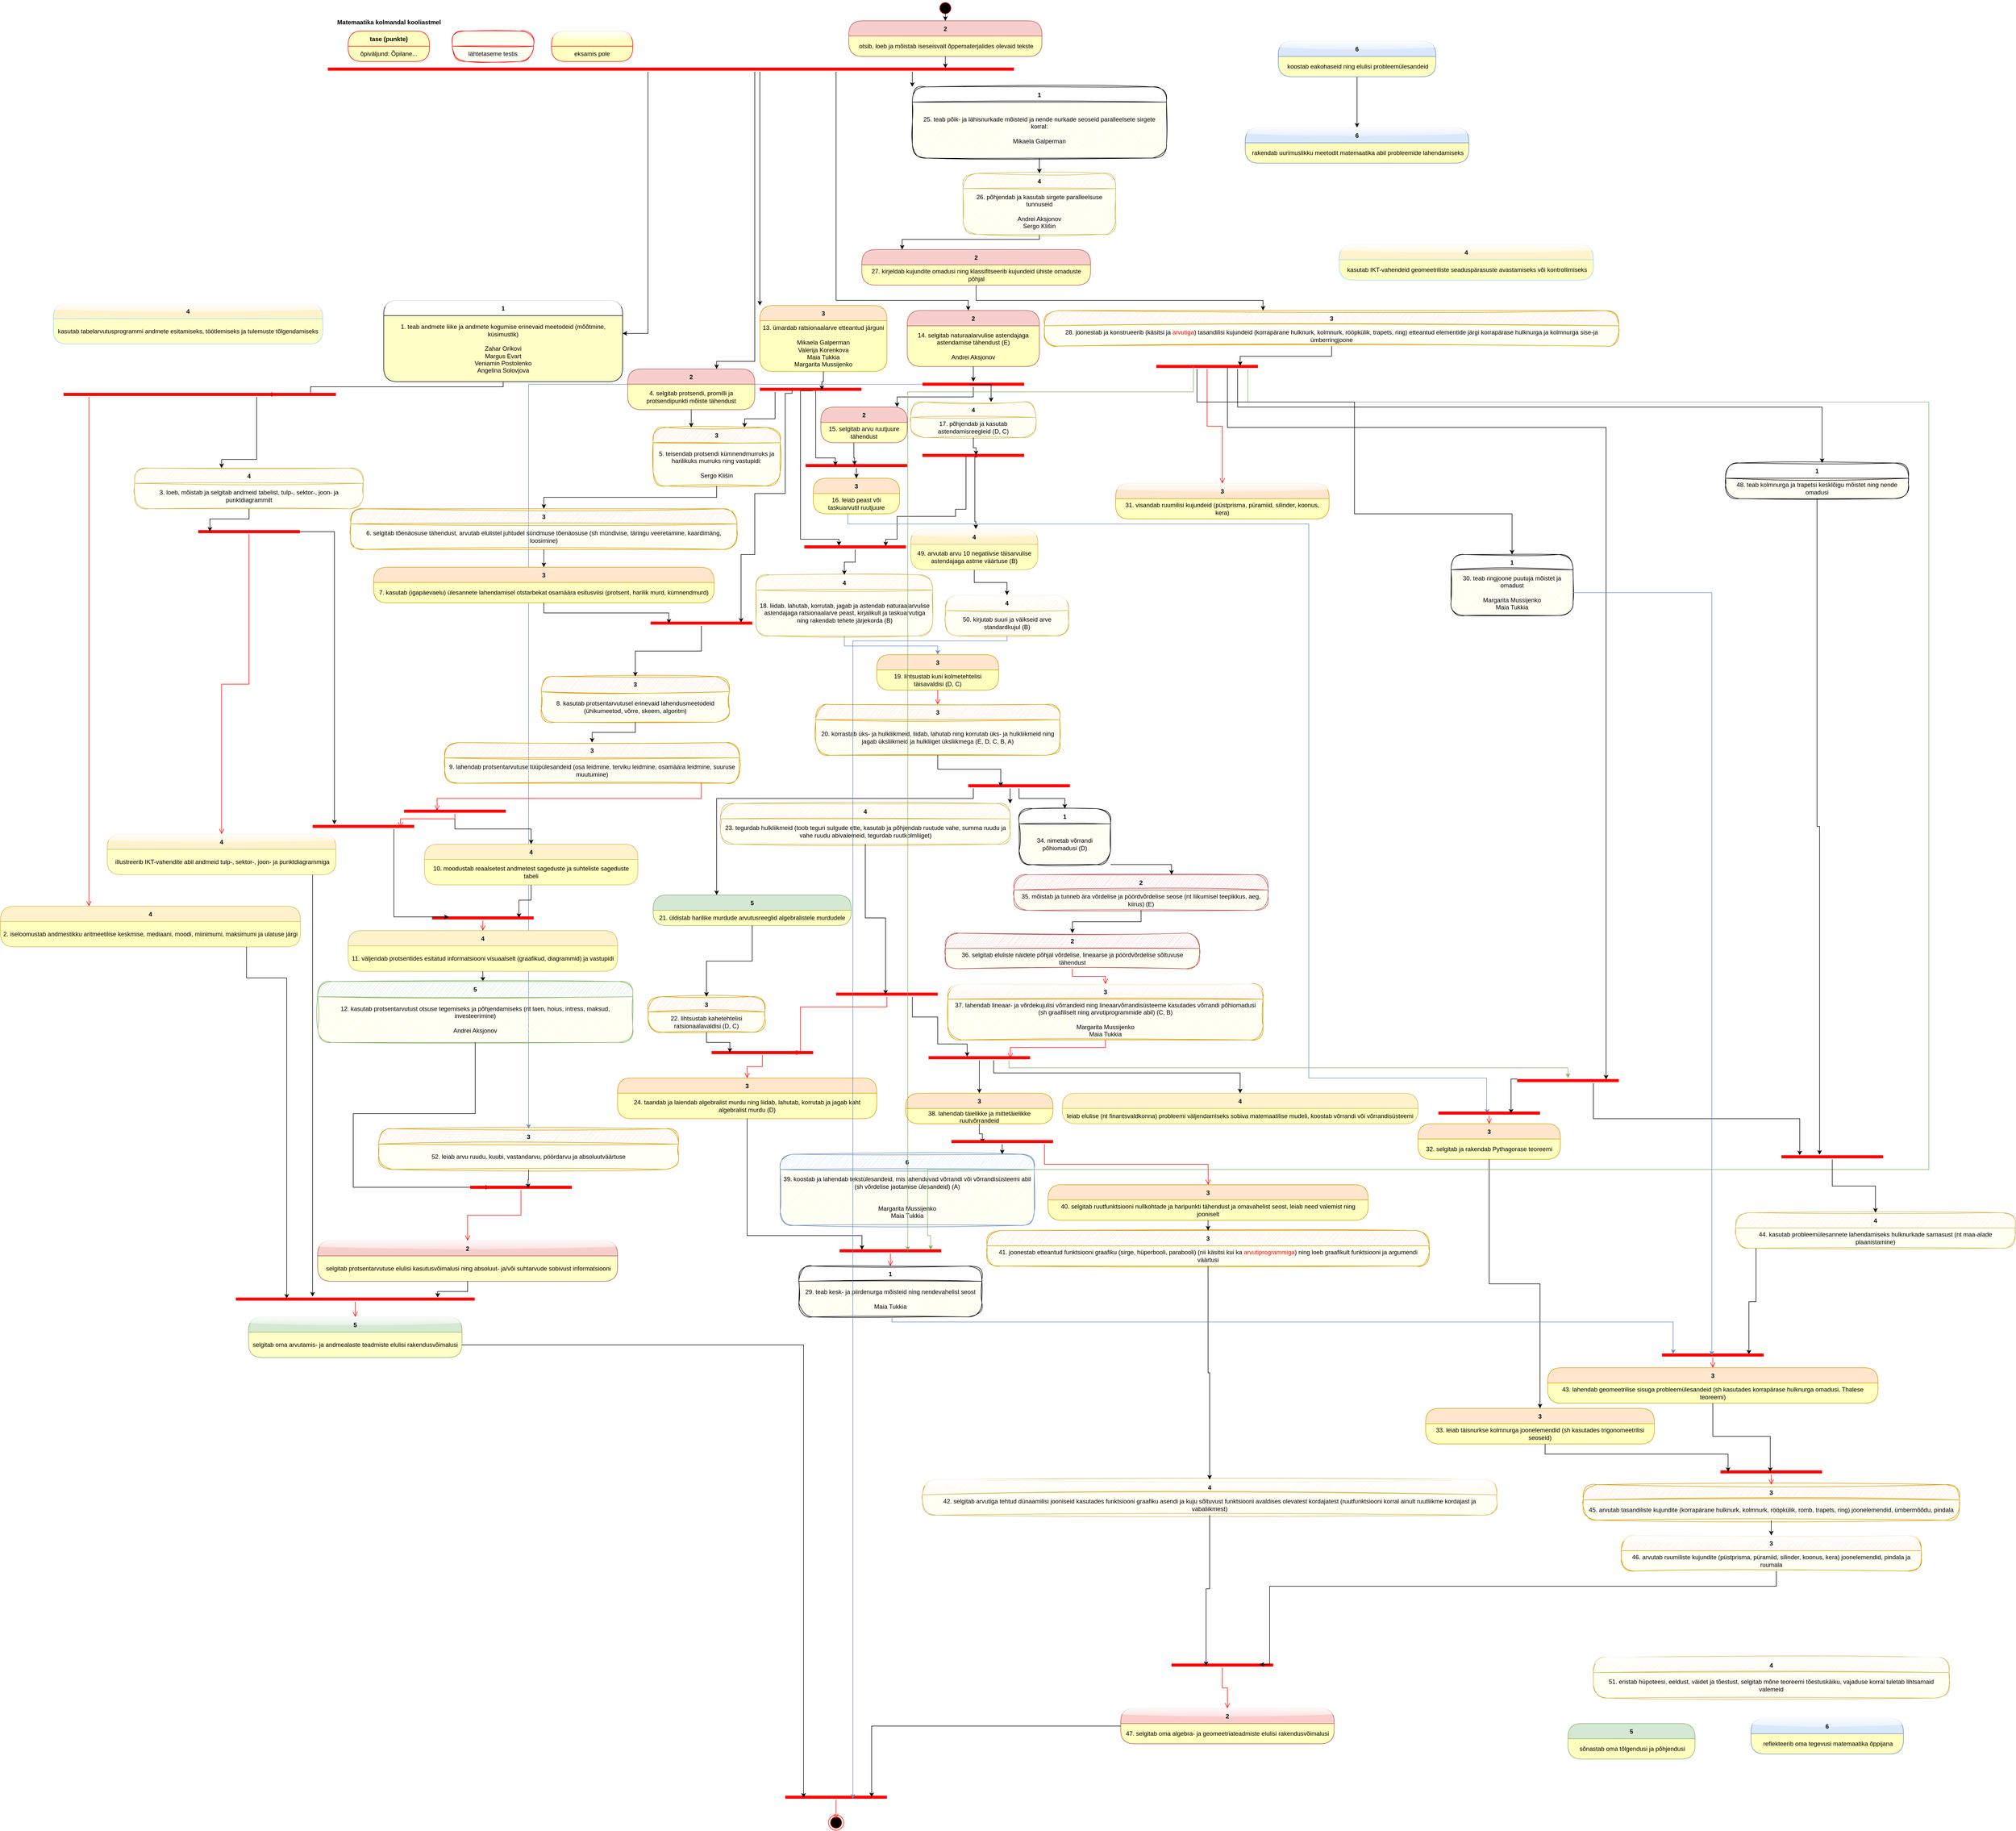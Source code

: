 <mxfile version="28.2.6" pages="3">
  <diagram name="Õpiväljundid" id="HOLbYARwxGNt5G9FzNMO">
    <mxGraphModel dx="3764" dy="2394" grid="1" gridSize="10" guides="1" tooltips="1" connect="1" arrows="1" fold="1" page="1" pageScale="1" pageWidth="1169" pageHeight="1654" math="1" shadow="0">
      <root>
        <mxCell id="0" />
        <mxCell id="1" parent="0" />
        <mxCell id="H3njUC9bQLBFBT5jkG47-1" value="" style="ellipse;html=1;shape=endState;fillColor=#000000;strokeColor=#ff0000;" parent="1" vertex="1">
          <mxGeometry x="385" y="3040" width="30" height="30" as="geometry" />
        </mxCell>
        <mxCell id="H3njUC9bQLBFBT5jkG47-2" value="4" style="swimlane;fontStyle=1;align=center;verticalAlign=middle;childLayout=stackLayout;horizontal=1;startSize=30;horizontalStack=0;resizeParent=0;resizeLast=1;container=0;collapsible=0;rounded=1;arcSize=30;strokeColor=#d6b656;fillColor=#fff2cc;swimlaneFillColor=#ffffc0;dropTarget=0;sketch=1;curveFitting=1;jiggle=2;glass=1;" parent="1" vertex="1">
          <mxGeometry x="615" y="640" width="242.5" height="80" as="geometry" />
        </mxCell>
        <mxCell id="H3njUC9bQLBFBT5jkG47-3" value="50. kirjutab suuri ja väikseid arve standardkujul (B)" style="text;html=1;strokeColor=none;fillColor=none;align=center;verticalAlign=middle;spacingLeft=4;spacingRight=4;whiteSpace=wrap;overflow=hidden;rotatable=0;fontColor=#000000;" parent="H3njUC9bQLBFBT5jkG47-2" vertex="1">
          <mxGeometry y="30" width="242.5" height="50" as="geometry" />
        </mxCell>
        <mxCell id="HqBFGBw3zhF2iMlEuoAb-2" style="edgeStyle=orthogonalEdgeStyle;rounded=0;orthogonalLoop=1;jettySize=auto;html=1;exitX=0.538;exitY=0.833;exitDx=0;exitDy=0;exitPerimeter=0;" parent="1" source="HqBFGBw3zhF2iMlEuoAb-28" target="H3njUC9bQLBFBT5jkG47-11" edge="1">
          <mxGeometry relative="1" as="geometry">
            <mxPoint x="675" y="565" as="targetPoint" />
            <Array as="points">
              <mxPoint x="673" y="495" />
              <mxPoint x="675" y="495" />
            </Array>
          </mxGeometry>
        </mxCell>
        <mxCell id="H3njUC9bQLBFBT5jkG47-5" value="4" style="swimlane;fontStyle=1;align=center;verticalAlign=middle;childLayout=stackLayout;horizontal=1;startSize=30;horizontalStack=0;resizeParent=0;resizeLast=1;container=0;collapsible=0;rounded=1;arcSize=30;strokeColor=#d6b656;fillColor=#fff2cc;swimlaneFillColor=#ffffc0;dropTarget=0;sketch=1;curveFitting=1;jiggle=2;" parent="1" vertex="1">
          <mxGeometry x="546.88" y="260" width="246.25" height="70" as="geometry" />
        </mxCell>
        <mxCell id="H3njUC9bQLBFBT5jkG47-6" value="17. põhjendab ja kasutab astendamisreegleid (D, C)" style="text;html=1;strokeColor=none;fillColor=none;align=center;verticalAlign=middle;spacingLeft=4;spacingRight=4;whiteSpace=wrap;overflow=hidden;rotatable=0;fontColor=#000000;" parent="H3njUC9bQLBFBT5jkG47-5" vertex="1">
          <mxGeometry y="30" width="246.25" height="40" as="geometry" />
        </mxCell>
        <mxCell id="H3njUC9bQLBFBT5jkG47-8" value="2" style="swimlane;fontStyle=1;align=center;verticalAlign=middle;childLayout=stackLayout;horizontal=1;startSize=30;horizontalStack=0;resizeParent=0;resizeLast=1;container=0;collapsible=0;rounded=1;arcSize=30;strokeColor=#b85450;fillColor=#f8cecc;swimlaneFillColor=#ffffc0;dropTarget=0;glass=0;" parent="1" vertex="1">
          <mxGeometry x="540" y="80" width="260" height="110" as="geometry" />
        </mxCell>
        <mxCell id="H3njUC9bQLBFBT5jkG47-9" value="14. selgitab naturaalarvulise astendajaga astendamise tähendust (E)&lt;div&gt;&lt;br&gt;&lt;/div&gt;&lt;div&gt;Andrei Aksjonov&lt;/div&gt;" style="text;html=1;strokeColor=none;fillColor=none;align=center;verticalAlign=middle;spacingLeft=4;spacingRight=4;whiteSpace=wrap;overflow=hidden;rotatable=0;fontColor=#000000;" parent="H3njUC9bQLBFBT5jkG47-8" vertex="1">
          <mxGeometry y="30" width="260" height="80" as="geometry" />
        </mxCell>
        <mxCell id="H3njUC9bQLBFBT5jkG47-11" value="4" style="swimlane;fontStyle=1;align=center;verticalAlign=middle;childLayout=stackLayout;horizontal=1;startSize=30;horizontalStack=0;resizeParent=0;resizeLast=1;container=0;collapsible=0;rounded=1;arcSize=30;strokeColor=#d6b656;fillColor=#fff2cc;swimlaneFillColor=#ffffc0;dropTarget=0;glass=1;" parent="1" vertex="1">
          <mxGeometry x="546.88" y="510" width="250" height="80" as="geometry" />
        </mxCell>
        <mxCell id="H3njUC9bQLBFBT5jkG47-12" value="49. arvutab arvu 10 negatiivse täisarvulise astendajaga astme väärtuse (B)" style="text;html=1;strokeColor=none;fillColor=none;align=center;verticalAlign=middle;spacingLeft=4;spacingRight=4;whiteSpace=wrap;overflow=hidden;rotatable=0;fontColor=#000000;" parent="H3njUC9bQLBFBT5jkG47-11" vertex="1">
          <mxGeometry y="30" width="250" height="50" as="geometry" />
        </mxCell>
        <mxCell id="H3njUC9bQLBFBT5jkG47-14" value="3" style="swimlane;fontStyle=1;align=center;verticalAlign=middle;childLayout=stackLayout;horizontal=1;startSize=30;horizontalStack=0;resizeParent=0;resizeLast=1;container=0;collapsible=0;rounded=1;arcSize=30;strokeColor=#d79b00;fillColor=#ffe6cc;swimlaneFillColor=#ffffc0;dropTarget=0;" parent="1" vertex="1">
          <mxGeometry x="355" y="410" width="170" height="70" as="geometry" />
        </mxCell>
        <mxCell id="H3njUC9bQLBFBT5jkG47-15" value="16. leiab peast või taskuarvutil ruutjuure" style="text;html=1;strokeColor=none;fillColor=none;align=center;verticalAlign=middle;spacingLeft=4;spacingRight=4;whiteSpace=wrap;overflow=hidden;rotatable=0;fontColor=#000000;" parent="H3njUC9bQLBFBT5jkG47-14" vertex="1">
          <mxGeometry y="30" width="170" height="40" as="geometry" />
        </mxCell>
        <mxCell id="HqBFGBw3zhF2iMlEuoAb-21" style="edgeStyle=orthogonalEdgeStyle;rounded=0;orthogonalLoop=1;jettySize=auto;html=1;exitX=0.317;exitY=0.8;exitDx=0;exitDy=0;exitPerimeter=0;entryX=0.89;entryY=0.4;entryDx=0;entryDy=0;entryPerimeter=0;" parent="1" source="HqBFGBw3zhF2iMlEuoAb-34" target="HqBFGBw3zhF2iMlEuoAb-39" edge="1">
          <mxGeometry relative="1" as="geometry">
            <Array as="points">
              <mxPoint x="313" y="243" />
              <mxPoint x="300" y="243" />
              <mxPoint x="300" y="440" />
              <mxPoint x="240" y="440" />
              <mxPoint x="240" y="560" />
              <mxPoint x="213" y="560" />
            </Array>
          </mxGeometry>
        </mxCell>
        <mxCell id="H3njUC9bQLBFBT5jkG47-20" value="3" style="swimlane;fontStyle=1;align=center;verticalAlign=middle;childLayout=stackLayout;horizontal=1;startSize=30;horizontalStack=0;resizeParent=0;resizeLast=1;container=0;collapsible=0;rounded=1;arcSize=30;strokeColor=#d79b00;fillColor=#ffe6cc;swimlaneFillColor=#ffffc0;dropTarget=0;" parent="1" vertex="1">
          <mxGeometry x="250" y="70" width="250" height="130" as="geometry" />
        </mxCell>
        <mxCell id="H3njUC9bQLBFBT5jkG47-21" value="13. ümardab ratsionaalarve etteantud järguni&lt;div&gt;&lt;br&gt;&lt;/div&gt;&lt;div&gt;Mikaela Galperman&lt;/div&gt;&lt;div&gt;Valerija Korenkova&lt;/div&gt;&lt;div&gt;Maia Tukkia&lt;/div&gt;&lt;div&gt;Margarita Mussijenko&lt;/div&gt;" style="text;html=1;strokeColor=none;fillColor=none;align=center;verticalAlign=middle;spacingLeft=4;spacingRight=4;whiteSpace=wrap;overflow=hidden;rotatable=0;fontColor=#000000;fontFamily=Helvetica;" parent="H3njUC9bQLBFBT5jkG47-20" vertex="1">
          <mxGeometry y="30" width="250" height="100" as="geometry" />
        </mxCell>
        <mxCell id="H3njUC9bQLBFBT5jkG47-23" value="4" style="swimlane;fontStyle=1;align=center;verticalAlign=middle;childLayout=stackLayout;horizontal=1;startSize=30;horizontalStack=0;resizeParent=0;resizeLast=1;container=0;collapsible=0;rounded=1;arcSize=30;strokeColor=#d6b656;fillColor=#fff2cc;swimlaneFillColor=#ffffc0;dropTarget=0;sketch=1;curveFitting=1;jiggle=2;" parent="1" vertex="1">
          <mxGeometry x="242.5" y="600" width="347.5" height="120" as="geometry" />
        </mxCell>
        <mxCell id="H3njUC9bQLBFBT5jkG47-29" value="&lt;div&gt;18. liidab, lahutab, korrutab, jagab ja astendab naturaalarvulise astendajaga ratsionaalarve peast,&amp;nbsp;&lt;span style=&quot;background-color: transparent; color: light-dark(rgb(0, 0, 0), rgb(237, 237, 237));&quot;&gt;kirjalikult ja taskuarvutiga ning rakendab tehete järjekorda (B)&lt;/span&gt;&lt;/div&gt;" style="text;html=1;strokeColor=none;fillColor=none;align=center;verticalAlign=middle;spacingLeft=4;spacingRight=4;whiteSpace=wrap;overflow=hidden;rotatable=0;fontColor=#000000;" parent="H3njUC9bQLBFBT5jkG47-23" vertex="1">
          <mxGeometry y="30" width="347.5" height="90" as="geometry" />
        </mxCell>
        <mxCell id="H3njUC9bQLBFBT5jkG47-26" value="" style="ellipse;html=1;shape=startState;fillColor=#000000;strokeColor=#ff0000;" parent="1" vertex="1">
          <mxGeometry x="600" y="-530" width="30" height="30" as="geometry" />
        </mxCell>
        <mxCell id="HqBFGBw3zhF2iMlEuoAb-27" style="edgeStyle=orthogonalEdgeStyle;rounded=0;orthogonalLoop=1;jettySize=auto;html=1;" parent="1" source="H3njUC9bQLBFBT5jkG47-36" target="H3njUC9bQLBFBT5jkG47-14" edge="1">
          <mxGeometry relative="1" as="geometry" />
        </mxCell>
        <mxCell id="H3njUC9bQLBFBT5jkG47-36" value="" style="shape=line;html=1;strokeWidth=6;strokeColor=#ff0000;" parent="1" vertex="1">
          <mxGeometry x="340" y="380" width="200" height="10" as="geometry" />
        </mxCell>
        <mxCell id="HqBFGBw3zhF2iMlEuoAb-22" style="edgeStyle=orthogonalEdgeStyle;rounded=0;orthogonalLoop=1;jettySize=auto;html=1;" parent="1" source="H3njUC9bQLBFBT5jkG47-38" target="H3njUC9bQLBFBT5jkG47-20" edge="1">
          <mxGeometry relative="1" as="geometry">
            <Array as="points">
              <mxPoint x="310" y="110" />
              <mxPoint x="375" y="110" />
            </Array>
          </mxGeometry>
        </mxCell>
        <mxCell id="HqBFGBw3zhF2iMlEuoAb-23" style="edgeStyle=orthogonalEdgeStyle;rounded=0;orthogonalLoop=1;jettySize=auto;html=1;" parent="1" source="H3njUC9bQLBFBT5jkG47-38" target="H3njUC9bQLBFBT5jkG47-8" edge="1">
          <mxGeometry relative="1" as="geometry">
            <Array as="points">
              <mxPoint x="400" y="60" />
              <mxPoint x="660" y="60" />
            </Array>
          </mxGeometry>
        </mxCell>
        <mxCell id="HqBFGBw3zhF2iMlEuoAb-24" style="edgeStyle=orthogonalEdgeStyle;rounded=0;orthogonalLoop=1;jettySize=auto;html=1;" parent="1" source="H3njUC9bQLBFBT5jkG47-38" target="HqBFGBw3zhF2iMlEuoAb-9" edge="1">
          <mxGeometry relative="1" as="geometry">
            <Array as="points">
              <mxPoint x="240" y="180" />
              <mxPoint x="165" y="180" />
            </Array>
          </mxGeometry>
        </mxCell>
        <mxCell id="IJQwrk6Sp_N847dFv2nT-10" style="edgeStyle=orthogonalEdgeStyle;rounded=0;orthogonalLoop=1;jettySize=auto;html=1;" parent="1" source="H3njUC9bQLBFBT5jkG47-38" target="AtV3VSH8hDh6m8e9UaDK-14" edge="1">
          <mxGeometry relative="1" as="geometry">
            <Array as="points">
              <mxPoint x="30" y="125" />
              <mxPoint x="-225" y="125" />
            </Array>
          </mxGeometry>
        </mxCell>
        <mxCell id="RbWkgESCxtiouCLkFaxP-16" style="edgeStyle=orthogonalEdgeStyle;rounded=0;orthogonalLoop=1;jettySize=auto;html=1;" parent="1" source="RbWkgESCxtiouCLkFaxP-72" target="RbWkgESCxtiouCLkFaxP-14" edge="1">
          <mxGeometry relative="1" as="geometry">
            <Array as="points">
              <mxPoint x="676" y="60" />
              <mxPoint x="1240" y="60" />
              <mxPoint x="1240" y="100" />
              <mxPoint x="1425" y="100" />
            </Array>
          </mxGeometry>
        </mxCell>
        <mxCell id="RbWkgESCxtiouCLkFaxP-74" style="edgeStyle=orthogonalEdgeStyle;rounded=0;orthogonalLoop=1;jettySize=auto;html=1;" parent="1" source="RbWkgESCxtiouCLkFaxP-77" target="RbWkgESCxtiouCLkFaxP-72" edge="1">
          <mxGeometry relative="1" as="geometry">
            <Array as="points">
              <mxPoint x="800" y="-60" />
              <mxPoint x="530" y="-60" />
            </Array>
          </mxGeometry>
        </mxCell>
        <mxCell id="RbWkgESCxtiouCLkFaxP-83" style="edgeStyle=orthogonalEdgeStyle;rounded=0;orthogonalLoop=1;jettySize=auto;html=1;" parent="1" source="H3njUC9bQLBFBT5jkG47-38" target="RbWkgESCxtiouCLkFaxP-65" edge="1">
          <mxGeometry relative="1" as="geometry">
            <Array as="points">
              <mxPoint x="670" y="-250" />
              <mxPoint x="670" y="-250" />
            </Array>
          </mxGeometry>
        </mxCell>
        <mxCell id="H3njUC9bQLBFBT5jkG47-38" value="" style="shape=line;html=1;strokeWidth=6;strokeColor=#ff0000;" parent="1" vertex="1">
          <mxGeometry x="-600" y="-400" width="1350" height="10" as="geometry" />
        </mxCell>
        <mxCell id="WUKMzp27ts2vTvRIiVH6-12" style="edgeStyle=orthogonalEdgeStyle;rounded=0;orthogonalLoop=1;jettySize=auto;html=1;fillColor=#dae8fc;strokeColor=#6c8ebf;" parent="1" source="H3njUC9bQLBFBT5jkG47-42" target="WUKMzp27ts2vTvRIiVH6-10" edge="1">
          <mxGeometry relative="1" as="geometry" />
        </mxCell>
        <mxCell id="H3njUC9bQLBFBT5jkG47-42" value="" style="shape=line;html=1;strokeWidth=6;strokeColor=#ff0000;" parent="1" vertex="1">
          <mxGeometry x="570" y="220" width="200" height="10" as="geometry" />
        </mxCell>
        <mxCell id="Rrk2SFUDBp2oYCEs8pPQ-1" value="Matemaatika kolmandal kooliastmel" style="text;align=center;fontStyle=1;verticalAlign=middle;spacingLeft=3;spacingRight=3;strokeColor=none;rotatable=0;points=[[0,0.5],[1,0.5]];portConstraint=eastwest;html=1;" parent="1" vertex="1">
          <mxGeometry x="-520" y="-500" width="80" height="26" as="geometry" />
        </mxCell>
        <mxCell id="Rrk2SFUDBp2oYCEs8pPQ-2" value="tase (punkte)" style="swimlane;fontStyle=1;align=center;verticalAlign=middle;childLayout=stackLayout;horizontal=1;startSize=30;horizontalStack=0;resizeParent=0;resizeLast=1;container=0;fontColor=#000000;collapsible=0;rounded=1;arcSize=30;strokeColor=#ff0000;fillColor=#ffffc0;swimlaneFillColor=#ffffc0;dropTarget=0;" parent="1" vertex="1">
          <mxGeometry x="-560" y="-470" width="160" height="60" as="geometry" />
        </mxCell>
        <mxCell id="Rrk2SFUDBp2oYCEs8pPQ-3" value="õpiväljund: Õpilane..." style="text;html=1;strokeColor=none;fillColor=none;align=center;verticalAlign=middle;spacingLeft=4;spacingRight=4;whiteSpace=wrap;overflow=hidden;rotatable=0;fontColor=#000000;" parent="Rrk2SFUDBp2oYCEs8pPQ-2" vertex="1">
          <mxGeometry y="30" width="160" height="30" as="geometry" />
        </mxCell>
        <mxCell id="Rrk2SFUDBp2oYCEs8pPQ-18" style="edgeStyle=orthogonalEdgeStyle;rounded=0;orthogonalLoop=1;jettySize=auto;html=1;exitX=0.465;exitY=0.567;exitDx=0;exitDy=0;exitPerimeter=0;" parent="1" source="H3njUC9bQLBFBT5jkG47-42" target="H3njUC9bQLBFBT5jkG47-5" edge="1">
          <mxGeometry relative="1" as="geometry">
            <Array as="points">
              <mxPoint x="705" y="226" />
            </Array>
          </mxGeometry>
        </mxCell>
        <mxCell id="HqBFGBw3zhF2iMlEuoAb-1" style="edgeStyle=orthogonalEdgeStyle;rounded=0;orthogonalLoop=1;jettySize=auto;html=1;exitX=0.517;exitY=0.333;exitDx=0;exitDy=0;exitPerimeter=0;entryX=0.341;entryY=0.3;entryDx=0;entryDy=0;entryPerimeter=0;" parent="1" source="HqBFGBw3zhF2iMlEuoAb-34" target="HqBFGBw3zhF2iMlEuoAb-37" edge="1">
          <mxGeometry relative="1" as="geometry">
            <Array as="points">
              <mxPoint x="353" y="238" />
              <mxPoint x="330" y="238" />
              <mxPoint x="330" y="530" />
              <mxPoint x="406" y="530" />
            </Array>
          </mxGeometry>
        </mxCell>
        <mxCell id="HqBFGBw3zhF2iMlEuoAb-4" style="edgeStyle=orthogonalEdgeStyle;rounded=0;orthogonalLoop=1;jettySize=auto;html=1;entryX=0.482;entryY=0.433;entryDx=0;entryDy=0;entryPerimeter=0;" parent="1" source="H3njUC9bQLBFBT5jkG47-18" target="H3njUC9bQLBFBT5jkG47-36" edge="1">
          <mxGeometry relative="1" as="geometry">
            <Array as="points">
              <mxPoint x="435" y="370" />
              <mxPoint x="436" y="370" />
            </Array>
          </mxGeometry>
        </mxCell>
        <mxCell id="HqBFGBw3zhF2iMlEuoAb-6" value="" style="edgeStyle=orthogonalEdgeStyle;rounded=0;orthogonalLoop=1;jettySize=auto;html=1;entryX=0.293;entryY=0.567;entryDx=0;entryDy=0;entryPerimeter=0;exitX=0.713;exitY=0.667;exitDx=0;exitDy=0;exitPerimeter=0;" parent="1" source="HqBFGBw3zhF2iMlEuoAb-34" target="H3njUC9bQLBFBT5jkG47-36" edge="1">
          <mxGeometry relative="1" as="geometry">
            <mxPoint x="260" y="240" as="sourcePoint" />
            <mxPoint x="310" y="440" as="targetPoint" />
            <Array as="points">
              <mxPoint x="360" y="237" />
              <mxPoint x="360" y="370" />
              <mxPoint x="399" y="370" />
            </Array>
          </mxGeometry>
        </mxCell>
        <mxCell id="H3njUC9bQLBFBT5jkG47-17" value="2" style="swimlane;fontStyle=1;align=center;verticalAlign=middle;childLayout=stackLayout;horizontal=1;startSize=30;horizontalStack=0;resizeParent=0;resizeLast=1;container=0;collapsible=0;rounded=1;arcSize=30;strokeColor=#b85450;fillColor=#f8cecc;swimlaneFillColor=#ffffc0;dropTarget=0;" parent="1" vertex="1">
          <mxGeometry x="370" y="270" width="170" height="70" as="geometry" />
        </mxCell>
        <mxCell id="H3njUC9bQLBFBT5jkG47-18" value="15. selgitab arvu ruutjuure tähendust" style="text;html=1;strokeColor=none;fillColor=none;align=center;verticalAlign=middle;spacingLeft=4;spacingRight=4;whiteSpace=wrap;overflow=hidden;rotatable=0;fontColor=#000000;" parent="H3njUC9bQLBFBT5jkG47-17" vertex="1">
          <mxGeometry y="30" width="170" height="40" as="geometry" />
        </mxCell>
        <mxCell id="HqBFGBw3zhF2iMlEuoAb-7" style="edgeStyle=orthogonalEdgeStyle;rounded=0;orthogonalLoop=1;jettySize=auto;html=1;exitX=0.428;exitY=0.633;exitDx=0;exitDy=0;exitPerimeter=0;entryX=0.801;entryY=0.367;entryDx=0;entryDy=0;entryPerimeter=0;" parent="1" source="HqBFGBw3zhF2iMlEuoAb-28" target="HqBFGBw3zhF2iMlEuoAb-37" edge="1">
          <mxGeometry relative="1" as="geometry">
            <Array as="points">
              <mxPoint x="656" y="471" />
              <mxPoint x="635" y="471" />
              <mxPoint x="635" y="485" />
              <mxPoint x="520" y="485" />
              <mxPoint x="520" y="530" />
              <mxPoint x="498" y="530" />
            </Array>
          </mxGeometry>
        </mxCell>
        <mxCell id="HqBFGBw3zhF2iMlEuoAb-8" style="edgeStyle=orthogonalEdgeStyle;rounded=0;orthogonalLoop=1;jettySize=auto;html=1;" parent="1" source="H3njUC9bQLBFBT5jkG47-12" target="H3njUC9bQLBFBT5jkG47-2" edge="1">
          <mxGeometry relative="1" as="geometry" />
        </mxCell>
        <mxCell id="HqBFGBw3zhF2iMlEuoAb-9" value="2" style="swimlane;fontStyle=1;align=center;verticalAlign=middle;childLayout=stackLayout;horizontal=1;startSize=30;horizontalStack=0;resizeParent=0;resizeLast=1;container=0;collapsible=0;rounded=1;arcSize=30;strokeColor=#b85450;fillColor=#f8cecc;swimlaneFillColor=#ffffc0;dropTarget=0;" parent="1" vertex="1">
          <mxGeometry x="-10" y="195" width="250" height="80" as="geometry" />
        </mxCell>
        <mxCell id="HqBFGBw3zhF2iMlEuoAb-10" value="4. selgitab protsendi, promilli ja protsendipunkti mõiste tähendust" style="text;html=1;strokeColor=none;fillColor=none;align=center;verticalAlign=middle;spacingLeft=4;spacingRight=4;whiteSpace=wrap;overflow=hidden;rotatable=0;fontColor=#000000;" parent="HqBFGBw3zhF2iMlEuoAb-9" vertex="1">
          <mxGeometry y="30" width="250" height="50" as="geometry" />
        </mxCell>
        <mxCell id="HqBFGBw3zhF2iMlEuoAb-11" value="3" style="swimlane;fontStyle=1;align=center;verticalAlign=middle;childLayout=stackLayout;horizontal=1;startSize=30;horizontalStack=0;resizeParent=0;resizeLast=1;container=0;collapsible=0;rounded=1;arcSize=30;strokeColor=#d79b00;fillColor=#ffe6cc;swimlaneFillColor=#ffffc0;dropTarget=0;gradientColor=none;shadow=0;glass=0;swimlaneLine=1;sketch=1;curveFitting=1;jiggle=2;" parent="1" vertex="1">
          <mxGeometry x="40" y="310" width="250" height="115" as="geometry" />
        </mxCell>
        <mxCell id="HqBFGBw3zhF2iMlEuoAb-12" value="5. teisendab protsendi kümnendmurruks ja harilikuks murruks ning vastupidi:&lt;div&gt;&lt;br&gt;&lt;div&gt;&lt;span style=&quot;background-color: transparent; color: light-dark(rgb(0, 0, 0), rgb(237, 237, 237));&quot;&gt;Sergo Klišin&lt;/span&gt;&lt;/div&gt;&lt;/div&gt;" style="text;html=1;strokeColor=none;fillColor=none;align=center;verticalAlign=middle;spacingLeft=4;spacingRight=4;whiteSpace=wrap;overflow=hidden;rotatable=0;fontColor=#000000;" parent="HqBFGBw3zhF2iMlEuoAb-11" vertex="1">
          <mxGeometry y="30" width="250" height="85" as="geometry" />
        </mxCell>
        <mxCell id="HqBFGBw3zhF2iMlEuoAb-14" value="3" style="swimlane;fontStyle=1;align=center;verticalAlign=middle;childLayout=stackLayout;horizontal=1;startSize=30;horizontalStack=0;resizeParent=0;resizeLast=1;container=0;collapsible=0;rounded=1;arcSize=30;strokeColor=#d79b00;fillColor=#ffe6cc;swimlaneFillColor=#ffffc0;dropTarget=0;sketch=1;curveFitting=1;jiggle=2;" parent="1" vertex="1">
          <mxGeometry x="-370" y="930" width="580" height="80" as="geometry" />
        </mxCell>
        <mxCell id="HqBFGBw3zhF2iMlEuoAb-15" value="&lt;div&gt;9. lahendab protsentarvutuse tüüpülesandeid (osa leidmine, terviku leidmine, osamäära l&lt;span style=&quot;background-color: transparent; color: light-dark(rgb(0, 0, 0), rgb(237, 237, 237));&quot;&gt;eidmine, suuruse muutumine)&lt;/span&gt;&lt;/div&gt;" style="text;html=1;strokeColor=none;fillColor=none;align=center;verticalAlign=middle;spacingLeft=4;spacingRight=4;whiteSpace=wrap;overflow=hidden;rotatable=0;fontColor=#000000;" parent="HqBFGBw3zhF2iMlEuoAb-14" vertex="1">
          <mxGeometry y="30" width="580" height="50" as="geometry" />
        </mxCell>
        <mxCell id="HqBFGBw3zhF2iMlEuoAb-16" style="edgeStyle=orthogonalEdgeStyle;rounded=0;orthogonalLoop=1;jettySize=auto;html=1;" parent="1" source="HqBFGBw3zhF2iMlEuoAb-12" target="RbWkgESCxtiouCLkFaxP-118" edge="1">
          <mxGeometry relative="1" as="geometry" />
        </mxCell>
        <mxCell id="HqBFGBw3zhF2iMlEuoAb-17" value="3" style="swimlane;fontStyle=1;align=center;verticalAlign=middle;childLayout=stackLayout;horizontal=1;startSize=30;horizontalStack=0;resizeParent=0;resizeLast=1;container=0;collapsible=0;rounded=1;arcSize=30;strokeColor=#d79b00;fillColor=#ffe6cc;swimlaneFillColor=#ffffc0;dropTarget=0;sketch=1;curveFitting=1;jiggle=2;" parent="1" vertex="1">
          <mxGeometry x="-180" y="800" width="370" height="90" as="geometry" />
        </mxCell>
        <mxCell id="HqBFGBw3zhF2iMlEuoAb-18" value="&lt;div&gt;8. kasutab protsentarvutusel erinevaid lahendusmeetodeid (ühikumeetod, võrre, skeem,&amp;nbsp;&lt;span style=&quot;background-color: transparent; color: light-dark(rgb(0, 0, 0), rgb(237, 237, 237));&quot;&gt;algoritm)&lt;/span&gt;&lt;/div&gt;" style="text;html=1;strokeColor=none;fillColor=none;align=center;verticalAlign=middle;spacingLeft=4;spacingRight=4;whiteSpace=wrap;overflow=hidden;rotatable=0;fontColor=#000000;" parent="HqBFGBw3zhF2iMlEuoAb-17" vertex="1">
          <mxGeometry y="30" width="370" height="60" as="geometry" />
        </mxCell>
        <mxCell id="HqBFGBw3zhF2iMlEuoAb-26" style="edgeStyle=orthogonalEdgeStyle;rounded=0;orthogonalLoop=1;jettySize=auto;html=1;" parent="1" source="H3njUC9bQLBFBT5jkG47-9" target="H3njUC9bQLBFBT5jkG47-42" edge="1">
          <mxGeometry relative="1" as="geometry" />
        </mxCell>
        <mxCell id="HqBFGBw3zhF2iMlEuoAb-28" value="" style="shape=line;html=1;strokeWidth=6;strokeColor=#ff0000;" parent="1" vertex="1">
          <mxGeometry x="570" y="360" width="200" height="10" as="geometry" />
        </mxCell>
        <mxCell id="AtV3VSH8hDh6m8e9UaDK-41" style="edgeStyle=orthogonalEdgeStyle;rounded=0;orthogonalLoop=1;jettySize=auto;html=1;" parent="1" source="HqBFGBw3zhF2iMlEuoAb-34" target="HqBFGBw3zhF2iMlEuoAb-11" edge="1">
          <mxGeometry relative="1" as="geometry">
            <Array as="points">
              <mxPoint x="280" y="293" />
              <mxPoint x="220" y="293" />
            </Array>
          </mxGeometry>
        </mxCell>
        <mxCell id="HqBFGBw3zhF2iMlEuoAb-34" value="" style="shape=line;html=1;strokeWidth=6;strokeColor=#ff0000;" parent="1" vertex="1">
          <mxGeometry x="250" y="230" width="200" height="10" as="geometry" />
        </mxCell>
        <mxCell id="HqBFGBw3zhF2iMlEuoAb-35" style="edgeStyle=orthogonalEdgeStyle;rounded=0;orthogonalLoop=1;jettySize=auto;html=1;entryX=0.61;entryY=0.667;entryDx=0;entryDy=0;entryPerimeter=0;" parent="1" source="H3njUC9bQLBFBT5jkG47-21" target="HqBFGBw3zhF2iMlEuoAb-34" edge="1">
          <mxGeometry relative="1" as="geometry" />
        </mxCell>
        <mxCell id="HqBFGBw3zhF2iMlEuoAb-36" style="edgeStyle=orthogonalEdgeStyle;rounded=0;orthogonalLoop=1;jettySize=auto;html=1;" parent="1" source="H3njUC9bQLBFBT5jkG47-42" target="H3njUC9bQLBFBT5jkG47-17" edge="1">
          <mxGeometry relative="1" as="geometry">
            <Array as="points">
              <mxPoint x="670" y="250" />
              <mxPoint x="520" y="250" />
            </Array>
          </mxGeometry>
        </mxCell>
        <mxCell id="HqBFGBw3zhF2iMlEuoAb-29" style="edgeStyle=orthogonalEdgeStyle;rounded=0;orthogonalLoop=1;jettySize=auto;html=1;entryX=0.527;entryY=0.467;entryDx=0;entryDy=0;entryPerimeter=0;" parent="1" source="H3njUC9bQLBFBT5jkG47-6" target="HqBFGBw3zhF2iMlEuoAb-28" edge="1">
          <mxGeometry relative="1" as="geometry">
            <mxPoint x="676.25" y="400" as="targetPoint" />
          </mxGeometry>
        </mxCell>
        <mxCell id="HqBFGBw3zhF2iMlEuoAb-38" style="edgeStyle=orthogonalEdgeStyle;rounded=0;orthogonalLoop=1;jettySize=auto;html=1;" parent="1" source="HqBFGBw3zhF2iMlEuoAb-37" target="H3njUC9bQLBFBT5jkG47-23" edge="1">
          <mxGeometry relative="1" as="geometry" />
        </mxCell>
        <mxCell id="HqBFGBw3zhF2iMlEuoAb-37" value="" style="shape=line;html=1;strokeWidth=6;strokeColor=#ff0000;" parent="1" vertex="1">
          <mxGeometry x="337.5" y="540" width="200" height="10" as="geometry" />
        </mxCell>
        <mxCell id="WUKMzp27ts2vTvRIiVH6-1" style="edgeStyle=orthogonalEdgeStyle;rounded=0;orthogonalLoop=1;jettySize=auto;html=1;" parent="1" source="HqBFGBw3zhF2iMlEuoAb-39" target="HqBFGBw3zhF2iMlEuoAb-17" edge="1">
          <mxGeometry relative="1" as="geometry" />
        </mxCell>
        <mxCell id="HqBFGBw3zhF2iMlEuoAb-39" value="" style="shape=line;html=1;strokeWidth=6;strokeColor=#ff0000;" parent="1" vertex="1">
          <mxGeometry x="35" y="690" width="200" height="10" as="geometry" />
        </mxCell>
        <mxCell id="HqBFGBw3zhF2iMlEuoAb-43" style="edgeStyle=orthogonalEdgeStyle;rounded=0;orthogonalLoop=1;jettySize=auto;html=1;fillColor=#dae8fc;strokeColor=#6c8ebf;" parent="1" source="H3njUC9bQLBFBT5jkG47-29" target="Ve74z0E5zyz4fICTGBpm-4" edge="1">
          <mxGeometry relative="1" as="geometry" />
        </mxCell>
        <mxCell id="HqBFGBw3zhF2iMlEuoAb-45" style="edgeStyle=orthogonalEdgeStyle;rounded=0;orthogonalLoop=1;jettySize=auto;html=1;fillColor=#dae8fc;strokeColor=#6c8ebf;entryX=0.48;entryY=0.6;entryDx=0;entryDy=0;entryPerimeter=0;" parent="1" source="H3njUC9bQLBFBT5jkG47-15" target="RbWkgESCxtiouCLkFaxP-27" edge="1">
          <mxGeometry relative="1" as="geometry">
            <Array as="points">
              <mxPoint x="423" y="500" />
              <mxPoint x="1330" y="500" />
              <mxPoint x="1330" y="1590" />
              <mxPoint x="1680" y="1590" />
              <mxPoint x="1680" y="1658" />
              <mxPoint x="1681" y="1658" />
            </Array>
            <mxPoint x="250" y="1234" as="targetPoint" />
          </mxGeometry>
        </mxCell>
        <mxCell id="Vd2EqS9sF79DkYHTGDT6-1" value="3" style="swimlane;fontStyle=1;align=center;verticalAlign=middle;childLayout=stackLayout;horizontal=1;startSize=30;horizontalStack=0;resizeParent=0;resizeLast=1;container=0;collapsible=0;rounded=1;arcSize=30;strokeColor=#d79b00;fillColor=#ffe6cc;swimlaneFillColor=#ffffc0;dropTarget=0;sketch=1;curveFitting=1;jiggle=2;" parent="1" vertex="1">
          <mxGeometry x="360" y="855" width="480" height="100" as="geometry" />
        </mxCell>
        <mxCell id="Vd2EqS9sF79DkYHTGDT6-2" value="20. korrastab üks- ja hulkliikmeid, liidab, lahutab ning korrutab üks- ja hulkliikmeid ning jagab üksliikmeid ja hulkliiget üksliikmega (E, D, C, B, A)" style="text;html=1;strokeColor=none;fillColor=none;align=center;verticalAlign=middle;spacingLeft=4;spacingRight=4;whiteSpace=wrap;overflow=hidden;rotatable=0;fontColor=#000000;" parent="Vd2EqS9sF79DkYHTGDT6-1" vertex="1">
          <mxGeometry y="30" width="480" height="70" as="geometry" />
        </mxCell>
        <mxCell id="Ve74z0E5zyz4fICTGBpm-1" value="4" style="swimlane;fontStyle=1;align=center;verticalAlign=middle;childLayout=stackLayout;horizontal=1;startSize=30;horizontalStack=0;resizeParent=0;resizeLast=1;container=0;collapsible=0;rounded=1;arcSize=30;strokeColor=#d6b656;fillColor=#fff2cc;swimlaneFillColor=#ffffc0;dropTarget=0;sketch=1;curveFitting=1;jiggle=2;" parent="1" vertex="1">
          <mxGeometry x="172.5" y="1050" width="570" height="80" as="geometry" />
        </mxCell>
        <mxCell id="Ve74z0E5zyz4fICTGBpm-2" value="&lt;div&gt;23. tegurdab hulkliikmeid (toob teguri sulgude ette, kasutab ja põhjendab ruutude vahe, summa&amp;nbsp;&lt;span style=&quot;background-color: transparent; color: light-dark(rgb(0, 0, 0), rgb(237, 237, 237));&quot;&gt;ruudu ja vahe ruudu abivalemeid, tegurdab ruutkolmliiget)&lt;/span&gt;&lt;/div&gt;" style="text;html=1;strokeColor=none;fillColor=none;align=center;verticalAlign=middle;spacingLeft=4;spacingRight=4;whiteSpace=wrap;overflow=hidden;rotatable=0;fontColor=#000000;" parent="Ve74z0E5zyz4fICTGBpm-1" vertex="1">
          <mxGeometry y="30" width="570" height="50" as="geometry" />
        </mxCell>
        <mxCell id="Ve74z0E5zyz4fICTGBpm-4" value="3" style="swimlane;fontStyle=1;align=center;verticalAlign=middle;childLayout=stackLayout;horizontal=1;startSize=30;horizontalStack=0;resizeParent=0;resizeLast=1;container=0;collapsible=0;rounded=1;arcSize=30;strokeColor=#d79b00;fillColor=#ffe6cc;swimlaneFillColor=#ffffc0;dropTarget=0;" parent="1" vertex="1">
          <mxGeometry x="480" y="757" width="240" height="70" as="geometry" />
        </mxCell>
        <mxCell id="Ve74z0E5zyz4fICTGBpm-5" value="19. lihtsustab kuni kolmetehtelisi täisavaldisi (D, C)" style="text;html=1;strokeColor=none;fillColor=none;align=center;verticalAlign=middle;spacingLeft=4;spacingRight=4;whiteSpace=wrap;overflow=hidden;rotatable=0;fontColor=#000000;" parent="Ve74z0E5zyz4fICTGBpm-4" vertex="1">
          <mxGeometry y="30" width="240" height="40" as="geometry" />
        </mxCell>
        <mxCell id="Ve74z0E5zyz4fICTGBpm-6" value="" style="edgeStyle=orthogonalEdgeStyle;html=1;verticalAlign=bottom;endArrow=open;endSize=8;strokeColor=#ff0000;rounded=0;" parent="1" source="Ve74z0E5zyz4fICTGBpm-4" target="Vd2EqS9sF79DkYHTGDT6-1" edge="1">
          <mxGeometry relative="1" as="geometry">
            <mxPoint x="585" y="1260" as="targetPoint" />
          </mxGeometry>
        </mxCell>
        <mxCell id="Ve74z0E5zyz4fICTGBpm-7" value="5" style="swimlane;fontStyle=1;align=center;verticalAlign=middle;childLayout=stackLayout;horizontal=1;startSize=30;horizontalStack=0;resizeParent=0;resizeLast=1;container=0;collapsible=0;rounded=1;arcSize=30;strokeColor=#82b366;fillColor=#d5e8d4;swimlaneFillColor=#ffffc0;dropTarget=0;" parent="1" vertex="1">
          <mxGeometry x="40" y="1230" width="390" height="60" as="geometry" />
        </mxCell>
        <mxCell id="Ve74z0E5zyz4fICTGBpm-8" value="21. üldistab harilike murdude arvutusreeglid algebralistele murdudele" style="text;html=1;strokeColor=none;fillColor=none;align=center;verticalAlign=middle;spacingLeft=4;spacingRight=4;whiteSpace=wrap;overflow=hidden;rotatable=0;fontColor=#000000;" parent="Ve74z0E5zyz4fICTGBpm-7" vertex="1">
          <mxGeometry y="30" width="390" height="30" as="geometry" />
        </mxCell>
        <mxCell id="Ve74z0E5zyz4fICTGBpm-10" value="3" style="swimlane;fontStyle=1;align=center;verticalAlign=middle;childLayout=stackLayout;horizontal=1;startSize=30;horizontalStack=0;resizeParent=0;resizeLast=1;container=0;collapsible=0;rounded=1;arcSize=30;strokeColor=#d79b00;fillColor=#ffe6cc;swimlaneFillColor=#ffffc0;dropTarget=0;" parent="1" vertex="1">
          <mxGeometry x="-30" y="1590" width="510" height="80" as="geometry" />
        </mxCell>
        <mxCell id="Ve74z0E5zyz4fICTGBpm-11" value="&lt;div&gt;24. taandab ja laiendab algebralist murdu ning liidab, lahutab, korrutab ja jagab kaht algebralist&amp;nbsp;&lt;span style=&quot;background-color: transparent; color: light-dark(rgb(0, 0, 0), rgb(237, 237, 237));&quot;&gt;murdu (D)&lt;/span&gt;&lt;/div&gt;" style="text;html=1;strokeColor=none;fillColor=none;align=center;verticalAlign=middle;spacingLeft=4;spacingRight=4;whiteSpace=wrap;overflow=hidden;rotatable=0;fontColor=#000000;" parent="Ve74z0E5zyz4fICTGBpm-10" vertex="1">
          <mxGeometry y="30" width="510" height="50" as="geometry" />
        </mxCell>
        <mxCell id="Ve74z0E5zyz4fICTGBpm-13" value="3" style="swimlane;fontStyle=1;align=center;verticalAlign=middle;childLayout=stackLayout;horizontal=1;startSize=30;horizontalStack=0;resizeParent=0;resizeLast=1;container=0;collapsible=0;rounded=1;arcSize=30;strokeColor=#d79b00;fillColor=#ffe6cc;swimlaneFillColor=#ffffc0;dropTarget=0;sketch=1;curveFitting=1;jiggle=2;" parent="1" vertex="1">
          <mxGeometry x="30" y="1430" width="230" height="70" as="geometry" />
        </mxCell>
        <mxCell id="Ve74z0E5zyz4fICTGBpm-14" value="22. lihtsustab kahetehtelisi ratsionaalavaldisi (D, C)" style="text;html=1;strokeColor=none;fillColor=none;align=center;verticalAlign=middle;spacingLeft=4;spacingRight=4;whiteSpace=wrap;overflow=hidden;rotatable=0;fontColor=#000000;" parent="Ve74z0E5zyz4fICTGBpm-13" vertex="1">
          <mxGeometry y="30" width="230" height="40" as="geometry" />
        </mxCell>
        <mxCell id="Ve74z0E5zyz4fICTGBpm-16" value="1" style="swimlane;fontStyle=1;align=center;verticalAlign=middle;childLayout=stackLayout;horizontal=1;startSize=30;horizontalStack=0;resizeParent=0;resizeLast=1;container=0;collapsible=0;rounded=1;arcSize=30;swimlaneFillColor=#ffffc0;dropTarget=0;sketch=1;curveFitting=1;jiggle=2;" parent="1" vertex="1">
          <mxGeometry x="760" y="1060" width="180" height="110" as="geometry" />
        </mxCell>
        <mxCell id="Ve74z0E5zyz4fICTGBpm-17" value="34. nimetab võrrandi põhiomadusi (D)" style="text;html=1;strokeColor=none;fillColor=none;align=center;verticalAlign=middle;spacingLeft=4;spacingRight=4;whiteSpace=wrap;overflow=hidden;rotatable=0;fontColor=#000000;" parent="Ve74z0E5zyz4fICTGBpm-16" vertex="1">
          <mxGeometry y="30" width="180" height="80" as="geometry" />
        </mxCell>
        <mxCell id="Ve74z0E5zyz4fICTGBpm-19" value="2" style="swimlane;fontStyle=1;align=center;verticalAlign=middle;childLayout=stackLayout;horizontal=1;startSize=30;horizontalStack=0;resizeParent=0;resizeLast=1;container=0;collapsible=0;rounded=1;arcSize=30;strokeColor=#b85450;fillColor=#f8cecc;swimlaneFillColor=#ffffc0;dropTarget=0;sketch=1;curveFitting=1;jiggle=2;" parent="1" vertex="1">
          <mxGeometry x="615" y="1305" width="500" height="70" as="geometry" />
        </mxCell>
        <mxCell id="Ve74z0E5zyz4fICTGBpm-20" value="36. selgitab eluliste näidete põhjal võrdelise, lineaarse ja pöördvõrdelise sõltuvuse tähendust" style="text;html=1;strokeColor=none;fillColor=none;align=center;verticalAlign=middle;spacingLeft=4;spacingRight=4;whiteSpace=wrap;overflow=hidden;rotatable=0;fontColor=#000000;" parent="Ve74z0E5zyz4fICTGBpm-19" vertex="1">
          <mxGeometry y="30" width="500" height="40" as="geometry" />
        </mxCell>
        <mxCell id="Ve74z0E5zyz4fICTGBpm-22" value="2" style="swimlane;fontStyle=1;align=center;verticalAlign=middle;childLayout=stackLayout;horizontal=1;startSize=30;horizontalStack=0;resizeParent=0;resizeLast=1;container=0;collapsible=0;rounded=1;arcSize=30;strokeColor=#b85450;fillColor=#f8cecc;swimlaneFillColor=#ffffc0;dropTarget=0;sketch=1;curveFitting=1;jiggle=2;" parent="1" vertex="1">
          <mxGeometry x="750" y="1190" width="500" height="70" as="geometry" />
        </mxCell>
        <mxCell id="Ve74z0E5zyz4fICTGBpm-23" value="35. mõistab ja tunneb ära võrdelise ja pöördvõrdelise seose (nt liikumisel teepikkus, aeg, kiirus) (E)" style="text;html=1;strokeColor=none;fillColor=none;align=center;verticalAlign=middle;spacingLeft=4;spacingRight=4;whiteSpace=wrap;overflow=hidden;rotatable=0;fontColor=#000000;" parent="Ve74z0E5zyz4fICTGBpm-22" vertex="1">
          <mxGeometry y="30" width="500" height="40" as="geometry" />
        </mxCell>
        <mxCell id="Ve74z0E5zyz4fICTGBpm-25" value="3" style="swimlane;fontStyle=1;align=center;verticalAlign=middle;childLayout=stackLayout;horizontal=1;startSize=30;horizontalStack=0;resizeParent=0;resizeLast=1;container=0;collapsible=0;rounded=1;arcSize=30;strokeColor=#d79b00;fillColor=#ffe6cc;swimlaneFillColor=#ffffc0;dropTarget=0;sketch=1;curveFitting=1;jiggle=2;glass=1;" parent="1" vertex="1">
          <mxGeometry x="620" y="1405" width="620" height="110" as="geometry" />
        </mxCell>
        <mxCell id="Ve74z0E5zyz4fICTGBpm-26" value="&lt;div&gt;37. lahendab lineaar- ja võrdekujulisi võrrandeid ning lineaarvõrrandisüsteeme kasutades&amp;nbsp;&lt;span style=&quot;background-color: transparent; color: light-dark(rgb(0, 0, 0), rgb(237, 237, 237));&quot;&gt;võrrandi põhiomadusi (sh graafiliselt ning arvutiprogrammide abil) (C, B)&lt;/span&gt;&lt;/div&gt;&lt;div&gt;&lt;br&gt;Margarita Mussijenko&lt;br&gt;Maia Tukkia&lt;/div&gt;" style="text;html=1;strokeColor=none;fillColor=none;align=center;verticalAlign=middle;spacingLeft=4;spacingRight=4;whiteSpace=wrap;overflow=hidden;rotatable=0;fontColor=#000000;" parent="Ve74z0E5zyz4fICTGBpm-25" vertex="1">
          <mxGeometry y="30" width="620" height="80" as="geometry" />
        </mxCell>
        <mxCell id="Ve74z0E5zyz4fICTGBpm-27" value="" style="edgeStyle=orthogonalEdgeStyle;html=1;verticalAlign=bottom;endArrow=open;endSize=8;strokeColor=#ff0000;rounded=0;entryX=0.805;entryY=0.6;entryDx=0;entryDy=0;entryPerimeter=0;" parent="1" source="Ve74z0E5zyz4fICTGBpm-25" target="AtV3VSH8hDh6m8e9UaDK-24" edge="1">
          <mxGeometry relative="1" as="geometry">
            <mxPoint x="713.13" y="1980" as="targetPoint" />
          </mxGeometry>
        </mxCell>
        <mxCell id="Ve74z0E5zyz4fICTGBpm-28" value="3" style="swimlane;fontStyle=1;align=center;verticalAlign=middle;childLayout=stackLayout;horizontal=1;startSize=30;horizontalStack=0;resizeParent=0;resizeLast=1;container=0;collapsible=0;rounded=1;arcSize=30;strokeColor=#d79b00;fillColor=#ffe6cc;swimlaneFillColor=#ffffc0;dropTarget=0;" parent="1" vertex="1">
          <mxGeometry x="536.87" y="1620" width="290" height="60" as="geometry" />
        </mxCell>
        <mxCell id="Ve74z0E5zyz4fICTGBpm-29" value="38. lahendab täielikke ja mittetäielikke ruutvõrrandeid" style="text;html=1;strokeColor=none;fillColor=none;align=center;verticalAlign=middle;spacingLeft=4;spacingRight=4;whiteSpace=wrap;overflow=hidden;rotatable=0;fontColor=#000000;" parent="Ve74z0E5zyz4fICTGBpm-28" vertex="1">
          <mxGeometry y="30" width="290" height="30" as="geometry" />
        </mxCell>
        <mxCell id="Ve74z0E5zyz4fICTGBpm-31" value="6" style="swimlane;fontStyle=1;align=center;verticalAlign=middle;childLayout=stackLayout;horizontal=1;startSize=30;horizontalStack=0;resizeParent=0;resizeLast=1;container=0;collapsible=0;rounded=1;arcSize=30;strokeColor=#6c8ebf;fillColor=#dae8fc;swimlaneFillColor=#ffffc0;dropTarget=0;sketch=1;curveFitting=1;jiggle=2;" parent="1" vertex="1">
          <mxGeometry x="290" y="1740" width="500" height="140" as="geometry" />
        </mxCell>
        <mxCell id="Ve74z0E5zyz4fICTGBpm-32" value="&lt;div&gt;39. koostab ja lahendab tekstülesandeid, mis lahenduvad võrrandi või võrrandisüsteemi abil (sh&amp;nbsp;&lt;span style=&quot;background-color: transparent; color: light-dark(rgb(0, 0, 0), rgb(237, 237, 237));&quot;&gt;võrdelise jaotamise ülesandeid) (A)&lt;/span&gt;&lt;/div&gt;&lt;div&gt;&lt;br&gt;&lt;div&gt;&lt;br&gt;&lt;/div&gt;&lt;div&gt;Margarita Mussijenko&lt;/div&gt;&lt;div&gt;Maia Tukkia&lt;/div&gt;&lt;/div&gt;" style="text;html=1;strokeColor=none;fillColor=none;align=center;verticalAlign=middle;spacingLeft=4;spacingRight=4;whiteSpace=wrap;overflow=hidden;rotatable=0;fontColor=#000000;" parent="Ve74z0E5zyz4fICTGBpm-31" vertex="1">
          <mxGeometry y="30" width="500" height="110" as="geometry" />
        </mxCell>
        <mxCell id="Ve74z0E5zyz4fICTGBpm-36" style="edgeStyle=orthogonalEdgeStyle;rounded=0;orthogonalLoop=1;jettySize=auto;html=1;" parent="1" source="Ve74z0E5zyz4fICTGBpm-34" target="Ve74z0E5zyz4fICTGBpm-1" edge="1">
          <mxGeometry relative="1" as="geometry">
            <Array as="points">
              <mxPoint x="680" y="1120" />
              <mxPoint x="680" y="1120" />
            </Array>
          </mxGeometry>
        </mxCell>
        <mxCell id="Ve74z0E5zyz4fICTGBpm-37" style="edgeStyle=orthogonalEdgeStyle;rounded=0;orthogonalLoop=1;jettySize=auto;html=1;" parent="1" source="Ve74z0E5zyz4fICTGBpm-34" target="Ve74z0E5zyz4fICTGBpm-7" edge="1">
          <mxGeometry relative="1" as="geometry">
            <Array as="points">
              <mxPoint x="670" y="1040" />
              <mxPoint x="165" y="1040" />
            </Array>
          </mxGeometry>
        </mxCell>
        <mxCell id="Ve74z0E5zyz4fICTGBpm-41" style="edgeStyle=orthogonalEdgeStyle;rounded=0;orthogonalLoop=1;jettySize=auto;html=1;" parent="1" source="Ve74z0E5zyz4fICTGBpm-34" target="Ve74z0E5zyz4fICTGBpm-16" edge="1">
          <mxGeometry relative="1" as="geometry" />
        </mxCell>
        <mxCell id="Ve74z0E5zyz4fICTGBpm-34" value="" style="shape=line;html=1;strokeWidth=6;strokeColor=#ff0000;" parent="1" vertex="1">
          <mxGeometry x="660" y="1010" width="200" height="10" as="geometry" />
        </mxCell>
        <mxCell id="AtV3VSH8hDh6m8e9UaDK-26" style="edgeStyle=orthogonalEdgeStyle;rounded=0;orthogonalLoop=1;jettySize=auto;html=1;" parent="1" source="Ve74z0E5zyz4fICTGBpm-16" target="Ve74z0E5zyz4fICTGBpm-22" edge="1">
          <mxGeometry relative="1" as="geometry">
            <Array as="points">
              <mxPoint x="830" y="1170" />
              <mxPoint x="1060" y="1170" />
            </Array>
            <mxPoint x="830" y="1160" as="sourcePoint" />
          </mxGeometry>
        </mxCell>
        <mxCell id="Ve74z0E5zyz4fICTGBpm-43" value="" style="edgeStyle=orthogonalEdgeStyle;html=1;verticalAlign=bottom;endArrow=open;endSize=8;strokeColor=#ff0000;rounded=0;" parent="1" source="Ve74z0E5zyz4fICTGBpm-19" target="Ve74z0E5zyz4fICTGBpm-25" edge="1">
          <mxGeometry relative="1" as="geometry">
            <mxPoint x="840" y="1560" as="targetPoint" />
          </mxGeometry>
        </mxCell>
        <mxCell id="Ve74z0E5zyz4fICTGBpm-49" style="edgeStyle=orthogonalEdgeStyle;rounded=0;orthogonalLoop=1;jettySize=auto;html=1;entryX=0.38;entryY=0.3;entryDx=0;entryDy=0;entryPerimeter=0;" parent="1" source="Ve74z0E5zyz4fICTGBpm-46" target="AtV3VSH8hDh6m8e9UaDK-24" edge="1">
          <mxGeometry relative="1" as="geometry">
            <Array as="points">
              <mxPoint x="550" y="1470" />
              <mxPoint x="600" y="1470" />
              <mxPoint x="600" y="1523" />
            </Array>
          </mxGeometry>
        </mxCell>
        <mxCell id="Ve74z0E5zyz4fICTGBpm-46" value="" style="shape=line;html=1;strokeWidth=6;strokeColor=#ff0000;" parent="1" vertex="1">
          <mxGeometry x="400" y="1420" width="200" height="10" as="geometry" />
        </mxCell>
        <mxCell id="Ve74z0E5zyz4fICTGBpm-47" value="" style="edgeStyle=orthogonalEdgeStyle;html=1;verticalAlign=bottom;endArrow=open;endSize=8;strokeColor=#ff0000;rounded=0;entryX=0.88;entryY=0.5;entryDx=0;entryDy=0;entryPerimeter=0;" parent="1" source="Ve74z0E5zyz4fICTGBpm-46" target="AtV3VSH8hDh6m8e9UaDK-27" edge="1">
          <mxGeometry relative="1" as="geometry">
            <mxPoint x="270" y="1530" as="targetPoint" />
            <Array as="points">
              <mxPoint x="500" y="1450" />
              <mxPoint x="330" y="1450" />
            </Array>
          </mxGeometry>
        </mxCell>
        <mxCell id="Ve74z0E5zyz4fICTGBpm-48" style="edgeStyle=orthogonalEdgeStyle;rounded=0;orthogonalLoop=1;jettySize=auto;html=1;entryX=0.487;entryY=0.567;entryDx=0;entryDy=0;entryPerimeter=0;" parent="1" source="Ve74z0E5zyz4fICTGBpm-2" target="Ve74z0E5zyz4fICTGBpm-46" edge="1">
          <mxGeometry relative="1" as="geometry" />
        </mxCell>
        <mxCell id="IJQwrk6Sp_N847dFv2nT-1" value="4" style="swimlane;fontStyle=1;align=center;verticalAlign=middle;childLayout=stackLayout;horizontal=1;startSize=30;horizontalStack=0;resizeParent=0;resizeLast=1;container=0;collapsible=0;rounded=1;arcSize=30;strokeColor=#d6b656;fillColor=#fff2cc;swimlaneFillColor=#ffffc0;dropTarget=0;" parent="1" vertex="1">
          <mxGeometry x="-410" y="1130" width="420" height="80" as="geometry" />
        </mxCell>
        <mxCell id="IJQwrk6Sp_N847dFv2nT-2" value="10. moodustab reaalsetest andmetest sageduste ja suhteliste sageduste tabeli" style="text;html=1;strokeColor=none;fillColor=none;align=center;verticalAlign=middle;spacingLeft=4;spacingRight=4;whiteSpace=wrap;overflow=hidden;rotatable=0;fontColor=#000000;" parent="IJQwrk6Sp_N847dFv2nT-1" vertex="1">
          <mxGeometry y="30" width="420" height="50" as="geometry" />
        </mxCell>
        <mxCell id="IJQwrk6Sp_N847dFv2nT-8" value="4" style="swimlane;fontStyle=1;align=center;verticalAlign=middle;childLayout=stackLayout;horizontal=1;startSize=30;horizontalStack=0;resizeParent=0;resizeLast=1;container=0;collapsible=0;rounded=1;arcSize=30;strokeColor=#d6b656;fillColor=#fff2cc;swimlaneFillColor=#ffffc0;dropTarget=0;" parent="1" vertex="1">
          <mxGeometry x="-1244" y="1252" width="590" height="80" as="geometry" />
        </mxCell>
        <mxCell id="IJQwrk6Sp_N847dFv2nT-9" value="2. iseloomustab andmestikku aritmeetilise keskmise, mediaani, moodi, miinimumi, maksimumi ja ulatuse järgi" style="text;html=1;strokeColor=none;fillColor=none;align=center;verticalAlign=middle;spacingLeft=4;spacingRight=4;whiteSpace=wrap;overflow=hidden;rotatable=0;fontColor=#000000;" parent="IJQwrk6Sp_N847dFv2nT-8" vertex="1">
          <mxGeometry y="30" width="590" height="50" as="geometry" />
        </mxCell>
        <mxCell id="IJQwrk6Sp_N847dFv2nT-11" style="edgeStyle=orthogonalEdgeStyle;rounded=0;orthogonalLoop=1;jettySize=auto;html=1;entryX=0.213;entryY=0.4;entryDx=0;entryDy=0;entryPerimeter=0;" parent="1" source="IJQwrk6Sp_N847dFv2nT-9" target="AtV3VSH8hDh6m8e9UaDK-19" edge="1">
          <mxGeometry relative="1" as="geometry">
            <mxPoint x="240" y="1081" as="targetPoint" />
            <Array as="points">
              <mxPoint x="-760" y="1393" />
              <mxPoint x="-681" y="1393" />
            </Array>
          </mxGeometry>
        </mxCell>
        <mxCell id="IJQwrk6Sp_N847dFv2nT-12" value="4" style="swimlane;fontStyle=1;align=center;verticalAlign=middle;childLayout=stackLayout;horizontal=1;startSize=30;horizontalStack=0;resizeParent=0;resizeLast=1;container=0;collapsible=0;rounded=1;arcSize=30;strokeColor=#d6b656;fillColor=#fff2cc;swimlaneFillColor=#ffffc0;dropTarget=0;" parent="1" vertex="1">
          <mxGeometry x="-560" y="1300" width="530" height="80" as="geometry" />
        </mxCell>
        <mxCell id="IJQwrk6Sp_N847dFv2nT-13" value="11. väljendab protsentides esitatud informatsiooni visuaalselt (graafikud, diagrammid) ja vastupidi" style="text;html=1;strokeColor=none;fillColor=none;align=center;verticalAlign=middle;spacingLeft=4;spacingRight=4;whiteSpace=wrap;overflow=hidden;rotatable=0;fontColor=#000000;" parent="IJQwrk6Sp_N847dFv2nT-12" vertex="1">
          <mxGeometry y="30" width="530" height="50" as="geometry" />
        </mxCell>
        <mxCell id="IJQwrk6Sp_N847dFv2nT-16" style="edgeStyle=orthogonalEdgeStyle;rounded=0;orthogonalLoop=1;jettySize=auto;html=1;" parent="1" source="HqBFGBw3zhF2iMlEuoAb-9" target="HqBFGBw3zhF2iMlEuoAb-11" edge="1">
          <mxGeometry relative="1" as="geometry">
            <Array as="points">
              <mxPoint x="165" y="350" />
              <mxPoint x="165" y="350" />
            </Array>
            <mxPoint x="20" y="380" as="sourcePoint" />
          </mxGeometry>
        </mxCell>
        <mxCell id="IJQwrk6Sp_N847dFv2nT-15" value="" style="edgeStyle=orthogonalEdgeStyle;html=1;verticalAlign=bottom;endArrow=open;endSize=8;strokeColor=#ff0000;rounded=0;entryX=0.325;entryY=0.4;entryDx=0;entryDy=0;entryPerimeter=0;" parent="1" source="HqBFGBw3zhF2iMlEuoAb-14" target="WUKMzp27ts2vTvRIiVH6-2" edge="1">
          <mxGeometry relative="1" as="geometry">
            <mxPoint x="-245" y="420" as="targetPoint" />
            <Array as="points">
              <mxPoint x="135" y="1040" />
              <mxPoint x="-385" y="1040" />
            </Array>
          </mxGeometry>
        </mxCell>
        <mxCell id="IJQwrk6Sp_N847dFv2nT-18" style="edgeStyle=orthogonalEdgeStyle;rounded=0;orthogonalLoop=1;jettySize=auto;html=1;" parent="1" source="IJQwrk6Sp_N847dFv2nT-13" target="RbWkgESCxtiouCLkFaxP-103" edge="1">
          <mxGeometry relative="1" as="geometry">
            <Array as="points">
              <mxPoint x="-420" y="1345" />
              <mxPoint x="-560" y="1345" />
            </Array>
          </mxGeometry>
        </mxCell>
        <mxCell id="IJQwrk6Sp_N847dFv2nT-19" value="4" style="swimlane;fontStyle=1;align=center;verticalAlign=middle;childLayout=stackLayout;horizontal=1;startSize=30;horizontalStack=0;resizeParent=0;resizeLast=1;container=0;collapsible=0;rounded=1;arcSize=30;strokeColor=#97D9FF;fillColor=#fff2cc;swimlaneFillColor=light-dark(#feffc7, #ededed);dropTarget=0;gradientColor=none;glass=1;" parent="1" vertex="1">
          <mxGeometry x="-1140" y="66" width="530" height="80" as="geometry" />
        </mxCell>
        <mxCell id="IJQwrk6Sp_N847dFv2nT-20" value="kasutab tabelarvutusprogrammi andmete esitamiseks, töötlemiseks ja tulemuste tõlgendamiseks" style="text;html=1;strokeColor=none;fillColor=none;align=center;verticalAlign=middle;spacingLeft=4;spacingRight=4;whiteSpace=wrap;overflow=hidden;rotatable=0;fontColor=#000000;" parent="IJQwrk6Sp_N847dFv2nT-19" vertex="1">
          <mxGeometry y="30" width="530" height="50" as="geometry" />
        </mxCell>
        <mxCell id="AtV3VSH8hDh6m8e9UaDK-1" value="4" style="swimlane;fontStyle=1;align=center;verticalAlign=middle;childLayout=stackLayout;horizontal=1;startSize=30;horizontalStack=0;resizeParent=0;resizeLast=1;container=0;collapsible=0;rounded=1;arcSize=30;strokeColor=#D6B656;fillColor=#fff2cc;swimlaneFillColor=light-dark(#feffc7, #ededed);dropTarget=0;gradientColor=none;glass=1;" parent="1" vertex="1">
          <mxGeometry x="-1034" y="1110" width="450" height="80" as="geometry" />
        </mxCell>
        <mxCell id="AtV3VSH8hDh6m8e9UaDK-2" value="&amp;nbsp;illustreerib IKT-vahendite abil andmeid tulp-, sektor-, joon- ja punktdiagrammiga" style="text;html=1;strokeColor=none;fillColor=none;align=center;verticalAlign=middle;spacingLeft=4;spacingRight=4;whiteSpace=wrap;overflow=hidden;rotatable=0;fontColor=#000000;" parent="AtV3VSH8hDh6m8e9UaDK-1" vertex="1">
          <mxGeometry y="30" width="450" height="50" as="geometry" />
        </mxCell>
        <mxCell id="AtV3VSH8hDh6m8e9UaDK-6" style="edgeStyle=orthogonalEdgeStyle;rounded=0;orthogonalLoop=1;jettySize=auto;html=1;" parent="1" source="H3njUC9bQLBFBT5jkG47-26" target="RbWkgESCxtiouCLkFaxP-91" edge="1">
          <mxGeometry relative="1" as="geometry" />
        </mxCell>
        <mxCell id="AtV3VSH8hDh6m8e9UaDK-9" style="edgeStyle=orthogonalEdgeStyle;rounded=0;orthogonalLoop=1;jettySize=auto;html=1;" parent="1" source="AtV3VSH8hDh6m8e9UaDK-2" target="AtV3VSH8hDh6m8e9UaDK-19" edge="1">
          <mxGeometry relative="1" as="geometry">
            <Array as="points">
              <mxPoint x="-630" y="1320" />
              <mxPoint x="-630" y="1320" />
            </Array>
          </mxGeometry>
        </mxCell>
        <mxCell id="AtV3VSH8hDh6m8e9UaDK-11" value="4" style="swimlane;fontStyle=1;align=center;verticalAlign=middle;childLayout=stackLayout;horizontal=1;startSize=30;horizontalStack=0;resizeParent=0;resizeLast=1;container=0;collapsible=0;rounded=1;arcSize=30;strokeColor=#D6B656;fillColor=#fff2cc;swimlaneFillColor=light-dark(#feffc7, #ededed);dropTarget=0;gradientColor=none;sketch=1;curveFitting=1;jiggle=2;" parent="1" vertex="1">
          <mxGeometry x="-980" y="390" width="450" height="80" as="geometry" />
        </mxCell>
        <mxCell id="AtV3VSH8hDh6m8e9UaDK-12" value="3. loeb, mõistab ja selgitab andmeid tabelist, tulp-, sektor-, joon- ja punktdiagrammilt" style="text;html=1;strokeColor=none;fillColor=none;align=center;verticalAlign=middle;spacingLeft=4;spacingRight=4;whiteSpace=wrap;overflow=hidden;rotatable=0;fontColor=#000000;" parent="AtV3VSH8hDh6m8e9UaDK-11" vertex="1">
          <mxGeometry y="30" width="450" height="50" as="geometry" />
        </mxCell>
        <mxCell id="AtV3VSH8hDh6m8e9UaDK-14" value="1" style="swimlane;fontStyle=1;align=center;verticalAlign=middle;childLayout=stackLayout;horizontal=1;startSize=30;horizontalStack=0;resizeParent=0;resizeLast=1;container=0;collapsible=0;rounded=1;arcSize=30;swimlaneFillColor=light-dark(#feffc7, #ededed);dropTarget=0;glass=1;" parent="1" vertex="1">
          <mxGeometry x="-490" y="60" width="470" height="160" as="geometry" />
        </mxCell>
        <mxCell id="AtV3VSH8hDh6m8e9UaDK-15" value="1. teab andmete liike ja andmete kogumise erinevaid meetodeid (mõõtmine, küsimustik)&lt;br&gt;&lt;br&gt;Zahar Orikovi&lt;br&gt;Margus Evart&lt;br&gt;Veniamin Postolenko&lt;br&gt;Angelina Solovjova" style="text;html=1;strokeColor=none;fillColor=none;align=center;verticalAlign=middle;spacingLeft=4;spacingRight=4;whiteSpace=wrap;overflow=hidden;rotatable=0;fontColor=#000000;" parent="AtV3VSH8hDh6m8e9UaDK-14" vertex="1">
          <mxGeometry y="30" width="470" height="130" as="geometry" />
        </mxCell>
        <mxCell id="AtV3VSH8hDh6m8e9UaDK-16" style="edgeStyle=orthogonalEdgeStyle;rounded=0;orthogonalLoop=1;jettySize=auto;html=1;entryX=0.75;entryY=0.5;entryDx=0;entryDy=0;entryPerimeter=0;" parent="1" source="AtV3VSH8hDh6m8e9UaDK-15" target="AtV3VSH8hDh6m8e9UaDK-30" edge="1">
          <mxGeometry relative="1" as="geometry">
            <Array as="points">
              <mxPoint x="-255" y="230" />
              <mxPoint x="-634" y="230" />
            </Array>
          </mxGeometry>
        </mxCell>
        <mxCell id="AtV3VSH8hDh6m8e9UaDK-17" value="5" style="swimlane;fontStyle=1;align=center;verticalAlign=middle;childLayout=stackLayout;horizontal=1;startSize=30;horizontalStack=0;resizeParent=0;resizeLast=1;container=0;collapsible=0;rounded=1;arcSize=30;strokeColor=#82b366;fillColor=#d5e8d4;swimlaneFillColor=light-dark(#feffc7, #ededed);dropTarget=0;glass=1;" parent="1" vertex="1">
          <mxGeometry x="-756" y="2060" width="420" height="80" as="geometry" />
        </mxCell>
        <mxCell id="AtV3VSH8hDh6m8e9UaDK-18" value="selgitab oma arvutamis- ja andmealaste teadmiste elulisi rakendusvõimalusi" style="text;html=1;strokeColor=none;fillColor=none;align=center;verticalAlign=middle;spacingLeft=4;spacingRight=4;whiteSpace=wrap;overflow=hidden;rotatable=0;fontColor=#000000;" parent="AtV3VSH8hDh6m8e9UaDK-17" vertex="1">
          <mxGeometry y="30" width="420" height="50" as="geometry" />
        </mxCell>
        <mxCell id="AtV3VSH8hDh6m8e9UaDK-19" value="" style="shape=line;html=1;strokeWidth=6;strokeColor=#ff0000;" parent="1" vertex="1">
          <mxGeometry x="-781" y="2020" width="470" height="10" as="geometry" />
        </mxCell>
        <mxCell id="AtV3VSH8hDh6m8e9UaDK-20" value="" style="edgeStyle=orthogonalEdgeStyle;html=1;verticalAlign=bottom;endArrow=open;endSize=8;strokeColor=#ff0000;rounded=0;" parent="1" source="AtV3VSH8hDh6m8e9UaDK-19" target="AtV3VSH8hDh6m8e9UaDK-17" edge="1">
          <mxGeometry relative="1" as="geometry">
            <mxPoint x="-485" y="1810" as="targetPoint" />
          </mxGeometry>
        </mxCell>
        <mxCell id="AtV3VSH8hDh6m8e9UaDK-29" style="edgeStyle=orthogonalEdgeStyle;rounded=0;orthogonalLoop=1;jettySize=auto;html=1;" parent="1" source="AtV3VSH8hDh6m8e9UaDK-24" target="Ve74z0E5zyz4fICTGBpm-28" edge="1">
          <mxGeometry relative="1" as="geometry" />
        </mxCell>
        <mxCell id="RbWkgESCxtiouCLkFaxP-34" style="edgeStyle=orthogonalEdgeStyle;rounded=0;orthogonalLoop=1;jettySize=auto;html=1;fillColor=#d5e8d4;strokeColor=#82b366;" parent="1" source="AtV3VSH8hDh6m8e9UaDK-24" target="RbWkgESCxtiouCLkFaxP-35" edge="1">
          <mxGeometry relative="1" as="geometry">
            <mxPoint x="1880" y="1640" as="targetPoint" />
            <Array as="points">
              <mxPoint x="740" y="1570" />
            </Array>
          </mxGeometry>
        </mxCell>
        <mxCell id="RbWkgESCxtiouCLkFaxP-96" style="edgeStyle=orthogonalEdgeStyle;rounded=0;orthogonalLoop=1;jettySize=auto;html=1;" parent="1" source="AtV3VSH8hDh6m8e9UaDK-24" target="RbWkgESCxtiouCLkFaxP-94" edge="1">
          <mxGeometry relative="1" as="geometry">
            <Array as="points">
              <mxPoint x="710" y="1580" />
              <mxPoint x="1195" y="1580" />
            </Array>
          </mxGeometry>
        </mxCell>
        <mxCell id="AtV3VSH8hDh6m8e9UaDK-24" value="" style="shape=line;html=1;strokeWidth=6;strokeColor=#ff0000;" parent="1" vertex="1">
          <mxGeometry x="581.87" y="1545" width="200" height="10" as="geometry" />
        </mxCell>
        <mxCell id="AtV3VSH8hDh6m8e9UaDK-27" value="" style="shape=line;html=1;strokeWidth=6;strokeColor=#ff0000;" parent="1" vertex="1">
          <mxGeometry x="155" y="1535" width="200" height="10" as="geometry" />
        </mxCell>
        <mxCell id="AtV3VSH8hDh6m8e9UaDK-28" value="" style="edgeStyle=orthogonalEdgeStyle;html=1;verticalAlign=bottom;endArrow=open;endSize=8;strokeColor=#ff0000;rounded=0;" parent="1" source="AtV3VSH8hDh6m8e9UaDK-27" target="Ve74z0E5zyz4fICTGBpm-10" edge="1">
          <mxGeometry relative="1" as="geometry">
            <mxPoint x="250" y="1570" as="targetPoint" />
          </mxGeometry>
        </mxCell>
        <mxCell id="AtV3VSH8hDh6m8e9UaDK-32" style="edgeStyle=orthogonalEdgeStyle;rounded=0;orthogonalLoop=1;jettySize=auto;html=1;" parent="1" source="AtV3VSH8hDh6m8e9UaDK-30" target="AtV3VSH8hDh6m8e9UaDK-11" edge="1">
          <mxGeometry relative="1" as="geometry">
            <Array as="points">
              <mxPoint x="-740" y="373" />
              <mxPoint x="-809" y="373" />
            </Array>
          </mxGeometry>
        </mxCell>
        <mxCell id="AtV3VSH8hDh6m8e9UaDK-30" value="" style="shape=line;html=1;strokeWidth=6;strokeColor=#ff0000;" parent="1" vertex="1">
          <mxGeometry x="-1120" y="240" width="536" height="10" as="geometry" />
        </mxCell>
        <mxCell id="AtV3VSH8hDh6m8e9UaDK-31" value="" style="edgeStyle=orthogonalEdgeStyle;html=1;verticalAlign=bottom;endArrow=open;endSize=8;strokeColor=#ff0000;rounded=0;" parent="1" source="AtV3VSH8hDh6m8e9UaDK-30" target="IJQwrk6Sp_N847dFv2nT-8" edge="1">
          <mxGeometry relative="1" as="geometry">
            <mxPoint x="-684" y="345" as="targetPoint" />
            <Array as="points">
              <mxPoint x="-1070" y="410" />
              <mxPoint x="-1070" y="410" />
            </Array>
          </mxGeometry>
        </mxCell>
        <mxCell id="AtV3VSH8hDh6m8e9UaDK-33" value="" style="shape=line;html=1;strokeWidth=6;strokeColor=#ff0000;" parent="1" vertex="1">
          <mxGeometry x="-630" y="1090" width="200" height="10" as="geometry" />
        </mxCell>
        <mxCell id="AtV3VSH8hDh6m8e9UaDK-35" value="" style="shape=line;html=1;strokeWidth=6;strokeColor=#ff0000;" parent="1" vertex="1">
          <mxGeometry x="-855" y="510" width="200" height="10" as="geometry" />
        </mxCell>
        <mxCell id="AtV3VSH8hDh6m8e9UaDK-36" value="" style="edgeStyle=orthogonalEdgeStyle;html=1;verticalAlign=bottom;endArrow=open;endSize=8;strokeColor=#ff0000;rounded=0;" parent="1" source="AtV3VSH8hDh6m8e9UaDK-35" target="AtV3VSH8hDh6m8e9UaDK-1" edge="1">
          <mxGeometry relative="1" as="geometry">
            <mxPoint x="-755" y="670" as="targetPoint" />
          </mxGeometry>
        </mxCell>
        <mxCell id="AtV3VSH8hDh6m8e9UaDK-37" style="edgeStyle=orthogonalEdgeStyle;rounded=0;orthogonalLoop=1;jettySize=auto;html=1;entryX=0.115;entryY=0.5;entryDx=0;entryDy=0;entryPerimeter=0;" parent="1" source="AtV3VSH8hDh6m8e9UaDK-12" target="AtV3VSH8hDh6m8e9UaDK-35" edge="1">
          <mxGeometry relative="1" as="geometry">
            <mxPoint x="-834" y="510" as="targetPoint" />
            <Array as="points" />
          </mxGeometry>
        </mxCell>
        <mxCell id="AtV3VSH8hDh6m8e9UaDK-38" value="" style="shape=line;html=1;strokeWidth=6;strokeColor=#ff0000;" parent="1" vertex="1">
          <mxGeometry x="-395" y="1270" width="200" height="10" as="geometry" />
        </mxCell>
        <mxCell id="AtV3VSH8hDh6m8e9UaDK-39" value="" style="edgeStyle=orthogonalEdgeStyle;html=1;verticalAlign=bottom;endArrow=open;endSize=8;strokeColor=#ff0000;rounded=0;" parent="1" source="AtV3VSH8hDh6m8e9UaDK-38" target="IJQwrk6Sp_N847dFv2nT-12" edge="1">
          <mxGeometry relative="1" as="geometry">
            <mxPoint x="-290" y="1285" as="targetPoint" />
          </mxGeometry>
        </mxCell>
        <mxCell id="AtV3VSH8hDh6m8e9UaDK-42" style="edgeStyle=orthogonalEdgeStyle;rounded=0;orthogonalLoop=1;jettySize=auto;html=1;" parent="1" source="Ve74z0E5zyz4fICTGBpm-23" target="Ve74z0E5zyz4fICTGBpm-19" edge="1">
          <mxGeometry relative="1" as="geometry" />
        </mxCell>
        <mxCell id="RbWkgESCxtiouCLkFaxP-1" style="edgeStyle=orthogonalEdgeStyle;rounded=0;orthogonalLoop=1;jettySize=auto;html=1;entryX=0.18;entryY=0.5;entryDx=0;entryDy=0;entryPerimeter=0;" parent="1" source="Ve74z0E5zyz4fICTGBpm-14" target="AtV3VSH8hDh6m8e9UaDK-27" edge="1">
          <mxGeometry relative="1" as="geometry" />
        </mxCell>
        <mxCell id="RbWkgESCxtiouCLkFaxP-2" style="edgeStyle=orthogonalEdgeStyle;rounded=0;orthogonalLoop=1;jettySize=auto;html=1;entryX=0.305;entryY=0.8;entryDx=0;entryDy=0;entryPerimeter=0;" parent="1" source="Ve74z0E5zyz4fICTGBpm-29" target="RbWkgESCxtiouCLkFaxP-5" edge="1">
          <mxGeometry relative="1" as="geometry" />
        </mxCell>
        <mxCell id="RbWkgESCxtiouCLkFaxP-3" value="3" style="swimlane;fontStyle=1;align=center;verticalAlign=middle;childLayout=stackLayout;horizontal=1;startSize=30;horizontalStack=0;resizeParent=0;resizeLast=1;container=0;collapsible=0;rounded=1;arcSize=30;strokeColor=#d79b00;fillColor=#ffe6cc;swimlaneFillColor=#ffffc0;dropTarget=0;" parent="1" vertex="1">
          <mxGeometry x="816.87" y="1800" width="630" height="70" as="geometry" />
        </mxCell>
        <mxCell id="RbWkgESCxtiouCLkFaxP-4" value="40. selgitab ruutfunktsiooni nullkohtade ja haripunkti tähendust ja omavahelist seost, leiab need valemist ning jooniselt" style="text;html=1;strokeColor=none;fillColor=none;align=center;verticalAlign=middle;spacingLeft=4;spacingRight=4;whiteSpace=wrap;overflow=hidden;rotatable=0;fontColor=#000000;" parent="RbWkgESCxtiouCLkFaxP-3" vertex="1">
          <mxGeometry y="30" width="630" height="40" as="geometry" />
        </mxCell>
        <mxCell id="RbWkgESCxtiouCLkFaxP-7" style="edgeStyle=orthogonalEdgeStyle;rounded=0;orthogonalLoop=1;jettySize=auto;html=1;" parent="1" source="RbWkgESCxtiouCLkFaxP-5" target="Ve74z0E5zyz4fICTGBpm-31" edge="1">
          <mxGeometry relative="1" as="geometry">
            <Array as="points">
              <mxPoint x="726.87" y="1780" />
              <mxPoint x="726.87" y="1780" />
            </Array>
          </mxGeometry>
        </mxCell>
        <mxCell id="RbWkgESCxtiouCLkFaxP-5" value="" style="shape=line;html=1;strokeWidth=6;strokeColor=#ff0000;" parent="1" vertex="1">
          <mxGeometry x="626.87" y="1710" width="200" height="10" as="geometry" />
        </mxCell>
        <mxCell id="RbWkgESCxtiouCLkFaxP-6" value="" style="edgeStyle=orthogonalEdgeStyle;html=1;verticalAlign=bottom;endArrow=open;endSize=8;strokeColor=#ff0000;rounded=0;" parent="1" source="RbWkgESCxtiouCLkFaxP-5" target="RbWkgESCxtiouCLkFaxP-3" edge="1">
          <mxGeometry relative="1" as="geometry">
            <mxPoint x="966.87" y="1710" as="targetPoint" />
            <Array as="points">
              <mxPoint x="810" y="1760" />
              <mxPoint x="1132" y="1760" />
            </Array>
          </mxGeometry>
        </mxCell>
        <mxCell id="RbWkgESCxtiouCLkFaxP-8" value="3" style="swimlane;fontStyle=1;align=center;verticalAlign=middle;childLayout=stackLayout;horizontal=1;startSize=30;horizontalStack=0;resizeParent=0;resizeLast=1;container=0;collapsible=0;rounded=1;arcSize=30;strokeColor=#d79b00;fillColor=#ffe6cc;swimlaneFillColor=#ffffc0;dropTarget=0;sketch=1;curveFitting=1;jiggle=2;" parent="1" vertex="1">
          <mxGeometry x="696.87" y="1890" width="870" height="70" as="geometry" />
        </mxCell>
        <mxCell id="RbWkgESCxtiouCLkFaxP-9" value="41. joonestab etteantud funktsiooni graafiku (sirge, hüperbooli, parabooli) (nii käsitsi kui ka &lt;font style=&quot;color: light-dark(rgb(255, 0, 0), rgb(237, 237, 237));&quot;&gt;arvutiprogrammiga&lt;/font&gt;) ning loeb graafikult funktsiooni ja argumendi väärtusi" style="text;html=1;strokeColor=none;fillColor=none;align=center;verticalAlign=middle;spacingLeft=4;spacingRight=4;whiteSpace=wrap;overflow=hidden;rotatable=0;fontColor=#000000;" parent="RbWkgESCxtiouCLkFaxP-8" vertex="1">
          <mxGeometry y="30" width="870" height="40" as="geometry" />
        </mxCell>
        <mxCell id="RbWkgESCxtiouCLkFaxP-10" style="edgeStyle=orthogonalEdgeStyle;rounded=0;orthogonalLoop=1;jettySize=auto;html=1;" parent="1" source="RbWkgESCxtiouCLkFaxP-4" target="RbWkgESCxtiouCLkFaxP-8" edge="1">
          <mxGeometry relative="1" as="geometry" />
        </mxCell>
        <mxCell id="RbWkgESCxtiouCLkFaxP-11" value="4" style="swimlane;fontStyle=1;align=center;verticalAlign=middle;childLayout=stackLayout;horizontal=1;startSize=30;horizontalStack=0;resizeParent=0;resizeLast=1;container=0;collapsible=0;rounded=1;arcSize=30;strokeColor=#d6b656;fillColor=#fff2cc;swimlaneFillColor=#ffffc0;dropTarget=0;sketch=1;curveFitting=1;jiggle=2;glass=1;" parent="1" vertex="1">
          <mxGeometry x="570" y="2380" width="1130" height="70" as="geometry" />
        </mxCell>
        <mxCell id="RbWkgESCxtiouCLkFaxP-12" value="42. selgitab arvutiga tehtud dünaamilisi jooniseid kasutades funktsiooni graafiku asendi ja kuju sõltuvust funktsiooni avaldises olevatest kordajatest (ruutfunktsiooni korral ainult ruutliikme kordajast ja vabaliikmest)" style="text;html=1;strokeColor=none;fillColor=none;align=center;verticalAlign=middle;spacingLeft=4;spacingRight=4;whiteSpace=wrap;overflow=hidden;rotatable=0;fontColor=#000000;" parent="RbWkgESCxtiouCLkFaxP-11" vertex="1">
          <mxGeometry y="30" width="1130" height="40" as="geometry" />
        </mxCell>
        <mxCell id="RbWkgESCxtiouCLkFaxP-13" style="edgeStyle=orthogonalEdgeStyle;rounded=0;orthogonalLoop=1;jettySize=auto;html=1;" parent="1" source="RbWkgESCxtiouCLkFaxP-9" target="RbWkgESCxtiouCLkFaxP-11" edge="1">
          <mxGeometry relative="1" as="geometry" />
        </mxCell>
        <mxCell id="RbWkgESCxtiouCLkFaxP-14" value="3" style="swimlane;fontStyle=1;align=center;verticalAlign=middle;childLayout=stackLayout;horizontal=1;startSize=30;horizontalStack=0;resizeParent=0;resizeLast=1;container=0;collapsible=0;rounded=1;arcSize=30;strokeColor=#d79b00;fillColor=#ffe6cc;swimlaneFillColor=#ffffc0;dropTarget=0;sketch=1;curveFitting=1;jiggle=2;" parent="1" vertex="1">
          <mxGeometry x="810" y="80" width="1130" height="70" as="geometry" />
        </mxCell>
        <mxCell id="RbWkgESCxtiouCLkFaxP-15" value="28. joonestab ja konstrueerib (käsitsi ja &lt;font style=&quot;color: light-dark(rgb(255, 0, 0), rgb(237, 237, 237));&quot;&gt;arvutiga&lt;/font&gt;) tasandilisi kujundeid (korrapärane hulknurk, kolmnurk, rööpkülik, trapets, ring) etteantud elementide järgi korrapärase hulknurga ja kolmnurga sise-ja ümberringjoone" style="text;html=1;strokeColor=none;fillColor=none;align=center;verticalAlign=middle;spacingLeft=4;spacingRight=4;whiteSpace=wrap;overflow=hidden;rotatable=0;fontColor=#000000;" parent="RbWkgESCxtiouCLkFaxP-14" vertex="1">
          <mxGeometry y="30" width="1130" height="40" as="geometry" />
        </mxCell>
        <mxCell id="RbWkgESCxtiouCLkFaxP-17" value="3" style="swimlane;fontStyle=1;align=center;verticalAlign=middle;childLayout=stackLayout;horizontal=1;startSize=30;horizontalStack=0;resizeParent=0;resizeLast=1;container=0;collapsible=0;rounded=1;arcSize=30;strokeColor=#d79b00;fillColor=#ffe6cc;swimlaneFillColor=#ffffc0;dropTarget=0;glass=1;" parent="1" vertex="1">
          <mxGeometry x="950" y="420" width="420" height="70" as="geometry" />
        </mxCell>
        <mxCell id="RbWkgESCxtiouCLkFaxP-18" value="31. visandab ruumilisi kujundeid (püstprisma, püramiid, silinder, koonus, kera)" style="text;html=1;strokeColor=none;fillColor=none;align=center;verticalAlign=middle;spacingLeft=4;spacingRight=4;whiteSpace=wrap;overflow=hidden;rotatable=0;fontColor=#000000;" parent="RbWkgESCxtiouCLkFaxP-17" vertex="1">
          <mxGeometry y="30" width="420" height="40" as="geometry" />
        </mxCell>
        <mxCell id="RbWkgESCxtiouCLkFaxP-20" value="3" style="swimlane;fontStyle=1;align=center;verticalAlign=middle;childLayout=stackLayout;horizontal=1;startSize=30;horizontalStack=0;resizeParent=0;resizeLast=1;container=0;collapsible=0;rounded=1;arcSize=30;strokeColor=#d79b00;fillColor=#ffe6cc;swimlaneFillColor=#ffffc0;dropTarget=0;" parent="1" vertex="1">
          <mxGeometry x="1560" y="2240" width="450" height="70" as="geometry" />
        </mxCell>
        <mxCell id="RbWkgESCxtiouCLkFaxP-21" value="33. leiab täisnurkse kolmnurga joonelemendid (sh kasutades trigonomeetrilisi seoseid)" style="text;html=1;strokeColor=none;fillColor=none;align=center;verticalAlign=middle;spacingLeft=4;spacingRight=4;whiteSpace=wrap;overflow=hidden;rotatable=0;fontColor=#000000;" parent="RbWkgESCxtiouCLkFaxP-20" vertex="1">
          <mxGeometry y="30" width="450" height="40" as="geometry" />
        </mxCell>
        <mxCell id="RbWkgESCxtiouCLkFaxP-22" value="3" style="swimlane;fontStyle=1;align=center;verticalAlign=middle;childLayout=stackLayout;horizontal=1;startSize=30;horizontalStack=0;resizeParent=0;resizeLast=1;container=0;collapsible=0;rounded=1;arcSize=30;strokeColor=#d79b00;fillColor=#ffe6cc;swimlaneFillColor=#ffffc0;dropTarget=0;" parent="1" vertex="1">
          <mxGeometry x="1545" y="1680" width="280" height="70" as="geometry" />
        </mxCell>
        <mxCell id="RbWkgESCxtiouCLkFaxP-23" value="32. selgitab ja rakendab Pythagorase teoreemi" style="text;html=1;strokeColor=none;fillColor=none;align=center;verticalAlign=middle;spacingLeft=4;spacingRight=4;whiteSpace=wrap;overflow=hidden;rotatable=0;fontColor=#000000;" parent="RbWkgESCxtiouCLkFaxP-22" vertex="1">
          <mxGeometry y="30" width="280" height="40" as="geometry" />
        </mxCell>
        <mxCell id="RbWkgESCxtiouCLkFaxP-24" style="edgeStyle=orthogonalEdgeStyle;rounded=0;orthogonalLoop=1;jettySize=auto;html=1;entryX=0.875;entryY=0.3;entryDx=0;entryDy=0;entryPerimeter=0;exitX=0.69;exitY=0.6;exitDx=0;exitDy=0;exitPerimeter=0;" parent="1" source="RbWkgESCxtiouCLkFaxP-31" target="RbWkgESCxtiouCLkFaxP-35" edge="1">
          <mxGeometry relative="1" as="geometry">
            <mxPoint x="1720" y="1620" as="targetPoint" />
            <Array as="points">
              <mxPoint x="1170" y="191" />
              <mxPoint x="1170" y="310" />
              <mxPoint x="1915" y="310" />
            </Array>
          </mxGeometry>
        </mxCell>
        <mxCell id="RbWkgESCxtiouCLkFaxP-25" style="edgeStyle=orthogonalEdgeStyle;rounded=0;orthogonalLoop=1;jettySize=auto;html=1;" parent="1" source="RbWkgESCxtiouCLkFaxP-23" target="RbWkgESCxtiouCLkFaxP-20" edge="1">
          <mxGeometry relative="1" as="geometry" />
        </mxCell>
        <mxCell id="RbWkgESCxtiouCLkFaxP-27" value="" style="shape=line;html=1;strokeWidth=6;strokeColor=#ff0000;" parent="1" vertex="1">
          <mxGeometry x="1585" y="1654" width="200" height="10" as="geometry" />
        </mxCell>
        <mxCell id="RbWkgESCxtiouCLkFaxP-28" value="" style="edgeStyle=orthogonalEdgeStyle;html=1;verticalAlign=bottom;endArrow=open;endSize=8;strokeColor=#ff0000;rounded=0;" parent="1" source="RbWkgESCxtiouCLkFaxP-27" target="RbWkgESCxtiouCLkFaxP-22" edge="1">
          <mxGeometry relative="1" as="geometry">
            <mxPoint x="1690" y="1700" as="targetPoint" />
          </mxGeometry>
        </mxCell>
        <mxCell id="RbWkgESCxtiouCLkFaxP-29" value="3" style="swimlane;fontStyle=1;align=center;verticalAlign=middle;childLayout=stackLayout;horizontal=1;startSize=30;horizontalStack=0;resizeParent=0;resizeLast=1;container=0;collapsible=0;rounded=1;arcSize=30;strokeColor=#d79b00;fillColor=#ffe6cc;swimlaneFillColor=#ffffc0;dropTarget=0;" parent="1" vertex="1">
          <mxGeometry x="1800" y="2160" width="650" height="70" as="geometry" />
        </mxCell>
        <mxCell id="RbWkgESCxtiouCLkFaxP-30" value="43. lahendab geomeetrilise sisuga probleemülesandeid (sh kasutades korrapärase hulknurga omadusi, Thalese teoreemi)" style="text;html=1;strokeColor=none;fillColor=none;align=center;verticalAlign=middle;spacingLeft=4;spacingRight=4;whiteSpace=wrap;overflow=hidden;rotatable=0;fontColor=#000000;" parent="RbWkgESCxtiouCLkFaxP-29" vertex="1">
          <mxGeometry y="30" width="650" height="40" as="geometry" />
        </mxCell>
        <mxCell id="RbWkgESCxtiouCLkFaxP-54" style="edgeStyle=orthogonalEdgeStyle;rounded=0;orthogonalLoop=1;jettySize=auto;html=1;" parent="1" source="RbWkgESCxtiouCLkFaxP-31" target="RbWkgESCxtiouCLkFaxP-52" edge="1">
          <mxGeometry relative="1" as="geometry">
            <Array as="points">
              <mxPoint x="1190" y="270" />
              <mxPoint x="2340" y="270" />
            </Array>
          </mxGeometry>
        </mxCell>
        <mxCell id="RbWkgESCxtiouCLkFaxP-57" style="edgeStyle=orthogonalEdgeStyle;rounded=0;orthogonalLoop=1;jettySize=auto;html=1;entryX=0.896;entryY=0.3;entryDx=0;entryDy=0;entryPerimeter=0;fillColor=#d5e8d4;strokeColor=#82b366;" parent="1" source="RbWkgESCxtiouCLkFaxP-31" target="RbWkgESCxtiouCLkFaxP-69" edge="1">
          <mxGeometry relative="1" as="geometry">
            <Array as="points">
              <mxPoint x="1210" y="260" />
              <mxPoint x="2550" y="260" />
              <mxPoint x="2550" y="1770" />
              <mxPoint x="580" y="1770" />
              <mxPoint x="580" y="1900" />
              <mxPoint x="586" y="1900" />
            </Array>
          </mxGeometry>
        </mxCell>
        <mxCell id="RbWkgESCxtiouCLkFaxP-64" style="edgeStyle=orthogonalEdgeStyle;rounded=0;orthogonalLoop=1;jettySize=auto;html=1;" parent="1" source="RbWkgESCxtiouCLkFaxP-31" target="RbWkgESCxtiouCLkFaxP-62" edge="1">
          <mxGeometry relative="1" as="geometry">
            <Array as="points">
              <mxPoint x="1110" y="260" />
              <mxPoint x="1420" y="260" />
              <mxPoint x="1420" y="480" />
            </Array>
          </mxGeometry>
        </mxCell>
        <mxCell id="RbWkgESCxtiouCLkFaxP-31" value="" style="shape=line;html=1;strokeWidth=6;strokeColor=#ff0000;" parent="1" vertex="1">
          <mxGeometry x="1030" y="185" width="200" height="10" as="geometry" />
        </mxCell>
        <mxCell id="RbWkgESCxtiouCLkFaxP-32" value="" style="edgeStyle=orthogonalEdgeStyle;html=1;verticalAlign=bottom;endArrow=open;endSize=8;strokeColor=#ff0000;rounded=0;" parent="1" source="RbWkgESCxtiouCLkFaxP-31" target="RbWkgESCxtiouCLkFaxP-17" edge="1">
          <mxGeometry relative="1" as="geometry">
            <mxPoint x="1350" y="310" as="targetPoint" />
          </mxGeometry>
        </mxCell>
        <mxCell id="RbWkgESCxtiouCLkFaxP-40" style="edgeStyle=orthogonalEdgeStyle;rounded=0;orthogonalLoop=1;jettySize=auto;html=1;entryX=0.18;entryY=0.2;entryDx=0;entryDy=0;entryPerimeter=0;" parent="1" source="RbWkgESCxtiouCLkFaxP-35" target="nh3ja-a0poufqrAoRo53-3" edge="1">
          <mxGeometry relative="1" as="geometry">
            <Array as="points">
              <mxPoint x="1890" y="1670" />
              <mxPoint x="2296" y="1670" />
            </Array>
          </mxGeometry>
        </mxCell>
        <mxCell id="RbWkgESCxtiouCLkFaxP-35" value="" style="shape=line;html=1;strokeWidth=6;strokeColor=#ff0000;" parent="1" vertex="1">
          <mxGeometry x="1740" y="1590" width="200" height="10" as="geometry" />
        </mxCell>
        <mxCell id="RbWkgESCxtiouCLkFaxP-37" style="edgeStyle=orthogonalEdgeStyle;rounded=0;orthogonalLoop=1;jettySize=auto;html=1;entryX=0.715;entryY=0.6;entryDx=0;entryDy=0;entryPerimeter=0;" parent="1" source="RbWkgESCxtiouCLkFaxP-35" target="RbWkgESCxtiouCLkFaxP-27" edge="1">
          <mxGeometry relative="1" as="geometry">
            <Array as="points">
              <mxPoint x="1790" y="1592" />
              <mxPoint x="1728" y="1592" />
            </Array>
          </mxGeometry>
        </mxCell>
        <mxCell id="RbWkgESCxtiouCLkFaxP-38" value="4" style="swimlane;fontStyle=1;align=center;verticalAlign=middle;childLayout=stackLayout;horizontal=1;startSize=30;horizontalStack=0;resizeParent=0;resizeLast=1;container=0;collapsible=0;rounded=1;arcSize=30;strokeColor=#d6b656;fillColor=#fff2cc;swimlaneFillColor=#ffffc0;dropTarget=0;sketch=1;curveFitting=1;jiggle=2;" parent="1" vertex="1">
          <mxGeometry x="2170" y="1855" width="550" height="70" as="geometry" />
        </mxCell>
        <mxCell id="RbWkgESCxtiouCLkFaxP-39" value="44. kasutab probleemülesannete lahendamiseks hulknurkade sarnasust (nt maa-alade plaanistamine)" style="text;html=1;strokeColor=none;fillColor=none;align=center;verticalAlign=middle;spacingLeft=4;spacingRight=4;whiteSpace=wrap;overflow=hidden;rotatable=0;fontColor=#000000;" parent="RbWkgESCxtiouCLkFaxP-38" vertex="1">
          <mxGeometry y="30" width="550" height="40" as="geometry" />
        </mxCell>
        <mxCell id="RbWkgESCxtiouCLkFaxP-41" value="3" style="swimlane;fontStyle=1;align=center;verticalAlign=middle;childLayout=stackLayout;horizontal=1;startSize=30;horizontalStack=0;resizeParent=0;resizeLast=1;container=0;collapsible=0;rounded=1;arcSize=30;strokeColor=#d79b00;fillColor=#ffe6cc;swimlaneFillColor=#ffffc0;dropTarget=0;sketch=1;curveFitting=1;jiggle=2;" parent="1" vertex="1">
          <mxGeometry x="1870" y="2390" width="740" height="70" as="geometry" />
        </mxCell>
        <mxCell id="RbWkgESCxtiouCLkFaxP-42" value="45. arvutab tasandiliste kujundite (korrapärane hulknurk, kolmnurk, rööpkülik, romb, trapets, ring) joonelemendid, ümbermõõdu, pindala" style="text;html=1;strokeColor=none;fillColor=none;align=center;verticalAlign=middle;spacingLeft=4;spacingRight=4;whiteSpace=wrap;overflow=hidden;rotatable=0;fontColor=#000000;" parent="RbWkgESCxtiouCLkFaxP-41" vertex="1">
          <mxGeometry y="30" width="740" height="40" as="geometry" />
        </mxCell>
        <mxCell id="RbWkgESCxtiouCLkFaxP-43" value="" style="shape=line;html=1;strokeWidth=6;strokeColor=#ff0000;" parent="1" vertex="1">
          <mxGeometry x="2140" y="2360" width="200" height="10" as="geometry" />
        </mxCell>
        <mxCell id="RbWkgESCxtiouCLkFaxP-44" value="" style="edgeStyle=orthogonalEdgeStyle;html=1;verticalAlign=bottom;endArrow=open;endSize=8;strokeColor=#ff0000;rounded=0;" parent="1" source="RbWkgESCxtiouCLkFaxP-43" target="RbWkgESCxtiouCLkFaxP-41" edge="1">
          <mxGeometry relative="1" as="geometry">
            <mxPoint x="2240" y="2170" as="targetPoint" />
          </mxGeometry>
        </mxCell>
        <mxCell id="RbWkgESCxtiouCLkFaxP-45" style="edgeStyle=orthogonalEdgeStyle;rounded=0;orthogonalLoop=1;jettySize=auto;html=1;entryX=0.075;entryY=0.5;entryDx=0;entryDy=0;entryPerimeter=0;" parent="1" source="RbWkgESCxtiouCLkFaxP-21" target="RbWkgESCxtiouCLkFaxP-43" edge="1">
          <mxGeometry relative="1" as="geometry">
            <Array as="points">
              <mxPoint x="1795" y="2330" />
              <mxPoint x="2155" y="2330" />
            </Array>
          </mxGeometry>
        </mxCell>
        <mxCell id="RbWkgESCxtiouCLkFaxP-46" style="edgeStyle=orthogonalEdgeStyle;rounded=0;orthogonalLoop=1;jettySize=auto;html=1;entryX=0.49;entryY=0.5;entryDx=0;entryDy=0;entryPerimeter=0;" parent="1" source="RbWkgESCxtiouCLkFaxP-30" target="RbWkgESCxtiouCLkFaxP-43" edge="1">
          <mxGeometry relative="1" as="geometry" />
        </mxCell>
        <mxCell id="RbWkgESCxtiouCLkFaxP-47" style="edgeStyle=orthogonalEdgeStyle;rounded=0;orthogonalLoop=1;jettySize=auto;html=1;entryX=0.855;entryY=0.4;entryDx=0;entryDy=0;entryPerimeter=0;" parent="1" source="RbWkgESCxtiouCLkFaxP-39" target="RbWkgESCxtiouCLkFaxP-58" edge="1">
          <mxGeometry relative="1" as="geometry">
            <Array as="points">
              <mxPoint x="2210" y="2030" />
              <mxPoint x="2196" y="2030" />
            </Array>
          </mxGeometry>
        </mxCell>
        <mxCell id="RbWkgESCxtiouCLkFaxP-49" value="3" style="swimlane;fontStyle=1;align=center;verticalAlign=middle;childLayout=stackLayout;horizontal=1;startSize=30;horizontalStack=0;resizeParent=0;resizeLast=1;container=0;collapsible=0;rounded=1;arcSize=30;strokeColor=#d79b00;fillColor=#ffe6cc;swimlaneFillColor=#ffffc0;dropTarget=0;sketch=1;curveFitting=1;jiggle=2;glass=1;" parent="1" vertex="1">
          <mxGeometry x="1945" y="2490" width="590" height="70" as="geometry" />
        </mxCell>
        <mxCell id="RbWkgESCxtiouCLkFaxP-50" value="46. arvutab ruumiliste kujundite (püstprisma, püramiid, silinder, koonus, kera) joonelemendid, pindala ja ruumala" style="text;html=1;strokeColor=none;fillColor=none;align=center;verticalAlign=middle;spacingLeft=4;spacingRight=4;whiteSpace=wrap;overflow=hidden;rotatable=0;fontColor=#000000;" parent="RbWkgESCxtiouCLkFaxP-49" vertex="1">
          <mxGeometry y="30" width="590" height="40" as="geometry" />
        </mxCell>
        <mxCell id="RbWkgESCxtiouCLkFaxP-51" style="edgeStyle=orthogonalEdgeStyle;rounded=0;orthogonalLoop=1;jettySize=auto;html=1;" parent="1" source="RbWkgESCxtiouCLkFaxP-42" target="RbWkgESCxtiouCLkFaxP-49" edge="1">
          <mxGeometry relative="1" as="geometry" />
        </mxCell>
        <mxCell id="RbWkgESCxtiouCLkFaxP-52" value="1" style="swimlane;fontStyle=1;align=center;verticalAlign=middle;childLayout=stackLayout;horizontal=1;startSize=30;horizontalStack=0;resizeParent=0;resizeLast=1;container=0;collapsible=0;rounded=1;arcSize=30;swimlaneFillColor=#ffffc0;dropTarget=0;sketch=1;curveFitting=1;jiggle=2;" parent="1" vertex="1">
          <mxGeometry x="2150" y="380" width="360" height="70" as="geometry" />
        </mxCell>
        <mxCell id="RbWkgESCxtiouCLkFaxP-53" value="48. teab kolmnurga ja trapetsi kesklõigu mõistet ning nende omadusi" style="text;html=1;strokeColor=none;fillColor=none;align=center;verticalAlign=middle;spacingLeft=4;spacingRight=4;whiteSpace=wrap;overflow=hidden;rotatable=0;fontColor=#000000;" parent="RbWkgESCxtiouCLkFaxP-52" vertex="1">
          <mxGeometry y="30" width="360" height="40" as="geometry" />
        </mxCell>
        <mxCell id="RbWkgESCxtiouCLkFaxP-55" value="1" style="swimlane;fontStyle=1;align=center;verticalAlign=middle;childLayout=stackLayout;horizontal=1;startSize=30;horizontalStack=0;resizeParent=0;resizeLast=1;container=0;collapsible=0;rounded=1;arcSize=30;swimlaneFillColor=#ffffc0;dropTarget=0;sketch=1;curveFitting=1;jiggle=2;direction=east;" parent="1" vertex="1">
          <mxGeometry x="326.87" y="1960" width="360" height="100" as="geometry" />
        </mxCell>
        <mxCell id="RbWkgESCxtiouCLkFaxP-56" value="29. teab kesk- ja piirdenurga mõisteid ning nendevahelist seost&lt;div&gt;&lt;br&gt;&lt;/div&gt;&lt;div&gt;Maia Tukkia&lt;/div&gt;" style="text;html=1;strokeColor=none;fillColor=none;align=center;verticalAlign=middle;spacingLeft=4;spacingRight=4;whiteSpace=wrap;overflow=hidden;rotatable=0;fontColor=#000000;" parent="RbWkgESCxtiouCLkFaxP-55" vertex="1">
          <mxGeometry y="30" width="360" height="70" as="geometry" />
        </mxCell>
        <mxCell id="RbWkgESCxtiouCLkFaxP-58" value="" style="shape=line;html=1;strokeWidth=6;strokeColor=#ff0000;" parent="1" vertex="1">
          <mxGeometry x="2025" y="2130" width="200" height="10" as="geometry" />
        </mxCell>
        <mxCell id="RbWkgESCxtiouCLkFaxP-59" value="" style="edgeStyle=orthogonalEdgeStyle;html=1;verticalAlign=bottom;endArrow=open;endSize=8;strokeColor=#ff0000;rounded=0;" parent="1" source="RbWkgESCxtiouCLkFaxP-58" target="RbWkgESCxtiouCLkFaxP-29" edge="1">
          <mxGeometry relative="1" as="geometry">
            <mxPoint x="2280" y="1970" as="targetPoint" />
          </mxGeometry>
        </mxCell>
        <mxCell id="RbWkgESCxtiouCLkFaxP-60" style="edgeStyle=orthogonalEdgeStyle;rounded=0;orthogonalLoop=1;jettySize=auto;html=1;fillColor=#dae8fc;strokeColor=#6c8ebf;entryX=0.11;entryY=0.3;entryDx=0;entryDy=0;entryPerimeter=0;" parent="1" source="RbWkgESCxtiouCLkFaxP-56" target="RbWkgESCxtiouCLkFaxP-58" edge="1">
          <mxGeometry relative="1" as="geometry">
            <mxPoint x="1950" y="2120" as="targetPoint" />
            <Array as="points">
              <mxPoint x="510" y="2070" />
              <mxPoint x="2047" y="2070" />
            </Array>
          </mxGeometry>
        </mxCell>
        <mxCell id="RbWkgESCxtiouCLkFaxP-62" value="1" style="swimlane;fontStyle=1;align=center;verticalAlign=middle;childLayout=stackLayout;horizontal=1;startSize=30;horizontalStack=0;resizeParent=0;resizeLast=1;container=0;collapsible=0;rounded=1;arcSize=30;swimlaneFillColor=#ffffc0;dropTarget=0;sketch=1;curveFitting=1;jiggle=2;" parent="1" vertex="1">
          <mxGeometry x="1610" y="560" width="240" height="120" as="geometry" />
        </mxCell>
        <mxCell id="RbWkgESCxtiouCLkFaxP-63" value="30. teab ringjoone puutuja mõistet ja omadust&lt;div&gt;&lt;br&gt;&lt;/div&gt;&lt;div&gt;Margarita Mussijenko&lt;br&gt;Maia Tukkia&lt;/div&gt;" style="text;html=1;strokeColor=none;fillColor=none;align=center;verticalAlign=middle;spacingLeft=4;spacingRight=4;whiteSpace=wrap;overflow=hidden;rotatable=0;fontColor=#000000;" parent="RbWkgESCxtiouCLkFaxP-62" vertex="1">
          <mxGeometry y="30" width="240" height="90" as="geometry" />
        </mxCell>
        <mxCell id="RbWkgESCxtiouCLkFaxP-65" value="1" style="swimlane;fontStyle=1;align=center;verticalAlign=middle;childLayout=stackLayout;horizontal=1;startSize=30;horizontalStack=0;resizeParent=0;resizeLast=1;container=0;collapsible=0;rounded=1;arcSize=30;swimlaneFillColor=#ffffc0;dropTarget=0;sketch=1;curveFitting=1;jiggle=2;" parent="1" vertex="1">
          <mxGeometry x="550" y="-360" width="500" height="140" as="geometry" />
        </mxCell>
        <mxCell id="RbWkgESCxtiouCLkFaxP-66" value="25. teab põik- ja lähisnurkade mõisteid ja nende nurkade seoseid paralleelsete sirgete korral:&lt;div&gt;&lt;br&gt;&lt;/div&gt;&lt;div&gt;&lt;span style=&quot;background-color: transparent; color: light-dark(rgb(0, 0, 0), rgb(237, 237, 237));&quot;&gt;Mikaela Galperman&lt;/span&gt;&lt;/div&gt;" style="text;html=1;strokeColor=none;fillColor=none;align=center;verticalAlign=middle;spacingLeft=4;spacingRight=4;whiteSpace=wrap;overflow=hidden;rotatable=0;fontColor=#000000;" parent="RbWkgESCxtiouCLkFaxP-65" vertex="1">
          <mxGeometry y="30" width="500" height="110" as="geometry" />
        </mxCell>
        <mxCell id="RbWkgESCxtiouCLkFaxP-68" style="edgeStyle=orthogonalEdgeStyle;rounded=0;orthogonalLoop=1;jettySize=auto;html=1;entryX=0.22;entryY=0.3;entryDx=0;entryDy=0;entryPerimeter=0;" parent="1" source="Ve74z0E5zyz4fICTGBpm-11" target="RbWkgESCxtiouCLkFaxP-69" edge="1">
          <mxGeometry relative="1" as="geometry">
            <Array as="points">
              <mxPoint x="225" y="1900" />
              <mxPoint x="451" y="1900" />
            </Array>
          </mxGeometry>
        </mxCell>
        <mxCell id="RbWkgESCxtiouCLkFaxP-69" value="" style="shape=line;html=1;strokeWidth=6;strokeColor=#ff0000;" parent="1" vertex="1">
          <mxGeometry x="406.87" y="1925" width="200" height="10" as="geometry" />
        </mxCell>
        <mxCell id="RbWkgESCxtiouCLkFaxP-70" value="" style="edgeStyle=orthogonalEdgeStyle;html=1;verticalAlign=bottom;endArrow=open;endSize=8;strokeColor=#ff0000;rounded=0;" parent="1" source="RbWkgESCxtiouCLkFaxP-69" target="RbWkgESCxtiouCLkFaxP-55" edge="1">
          <mxGeometry relative="1" as="geometry">
            <mxPoint x="506.87" y="2005" as="targetPoint" />
          </mxGeometry>
        </mxCell>
        <mxCell id="RbWkgESCxtiouCLkFaxP-71" style="edgeStyle=orthogonalEdgeStyle;rounded=0;orthogonalLoop=1;jettySize=auto;html=1;fillColor=#d5e8d4;strokeColor=#82b366;exitX=0.365;exitY=0.5;exitDx=0;exitDy=0;exitPerimeter=0;" parent="1" source="RbWkgESCxtiouCLkFaxP-31" edge="1">
          <mxGeometry relative="1" as="geometry">
            <mxPoint x="541" y="1930" as="targetPoint" />
            <Array as="points">
              <mxPoint x="1103" y="240" />
              <mxPoint x="541" y="240" />
            </Array>
          </mxGeometry>
        </mxCell>
        <mxCell id="RbWkgESCxtiouCLkFaxP-72" value="2" style="swimlane;fontStyle=1;align=center;verticalAlign=middle;childLayout=stackLayout;horizontal=1;startSize=30;horizontalStack=0;resizeParent=0;resizeLast=1;container=0;collapsible=0;rounded=1;arcSize=30;swimlaneFillColor=#ffffc0;dropTarget=0;fillColor=#f8cecc;strokeColor=#b85450;" parent="1" vertex="1">
          <mxGeometry x="450.63" y="-40" width="450" height="70" as="geometry" />
        </mxCell>
        <mxCell id="RbWkgESCxtiouCLkFaxP-73" value="27. kirjeldab kujundite omadusi ning klassifitseerib kujundeid ühiste omaduste põhjal" style="text;html=1;strokeColor=none;fillColor=none;align=center;verticalAlign=middle;spacingLeft=4;spacingRight=4;whiteSpace=wrap;overflow=hidden;rotatable=0;fontColor=#000000;" parent="RbWkgESCxtiouCLkFaxP-72" vertex="1">
          <mxGeometry y="30" width="450" height="40" as="geometry" />
        </mxCell>
        <mxCell id="RbWkgESCxtiouCLkFaxP-77" value="4" style="swimlane;fontStyle=1;align=center;verticalAlign=middle;childLayout=stackLayout;horizontal=1;startSize=30;horizontalStack=0;resizeParent=0;resizeLast=1;container=0;collapsible=0;rounded=1;arcSize=30;swimlaneFillColor=#ffffc0;dropTarget=0;fillColor=#fff2cc;strokeColor=#d6b656;sketch=1;curveFitting=1;jiggle=2;" parent="1" vertex="1">
          <mxGeometry x="650" y="-190" width="300" height="120" as="geometry" />
        </mxCell>
        <mxCell id="RbWkgESCxtiouCLkFaxP-78" value="26. põhjendab ja kasutab sirgete paralleelsuse tunnuseid&lt;br&gt;&lt;br&gt;&lt;div&gt;Andrei Aksjonov&lt;/div&gt;&lt;div&gt;Sergo Klišin&lt;/div&gt;" style="text;html=1;strokeColor=none;fillColor=none;align=center;verticalAlign=middle;spacingLeft=4;spacingRight=4;whiteSpace=wrap;overflow=hidden;rotatable=0;fontColor=#000000;" parent="RbWkgESCxtiouCLkFaxP-77" vertex="1">
          <mxGeometry y="30" width="300" height="90" as="geometry" />
        </mxCell>
        <mxCell id="RbWkgESCxtiouCLkFaxP-79" style="edgeStyle=orthogonalEdgeStyle;rounded=0;orthogonalLoop=1;jettySize=auto;html=1;" parent="1" source="RbWkgESCxtiouCLkFaxP-66" target="RbWkgESCxtiouCLkFaxP-77" edge="1">
          <mxGeometry relative="1" as="geometry" />
        </mxCell>
        <mxCell id="RbWkgESCxtiouCLkFaxP-80" value="4" style="swimlane;fontStyle=1;align=center;verticalAlign=middle;childLayout=stackLayout;horizontal=1;startSize=30;horizontalStack=0;resizeParent=0;resizeLast=1;container=0;collapsible=0;rounded=1;arcSize=30;swimlaneFillColor=#ffffc0;dropTarget=0;fillColor=#fff2cc;strokeColor=#97D9FF;glass=1;" parent="1" vertex="1">
          <mxGeometry x="1390" y="-50" width="500" height="70" as="geometry" />
        </mxCell>
        <mxCell id="RbWkgESCxtiouCLkFaxP-81" value="&amp;nbsp;kasutab IKT-vahendeid geomeetriliste seaduspärasuste avastamiseks või kontrollimiseks" style="text;html=1;strokeColor=none;fillColor=none;align=center;verticalAlign=middle;spacingLeft=4;spacingRight=4;whiteSpace=wrap;overflow=hidden;rotatable=0;fontColor=#000000;" parent="RbWkgESCxtiouCLkFaxP-80" vertex="1">
          <mxGeometry y="30" width="500" height="40" as="geometry" />
        </mxCell>
        <mxCell id="RbWkgESCxtiouCLkFaxP-84" style="edgeStyle=orthogonalEdgeStyle;rounded=0;orthogonalLoop=1;jettySize=auto;html=1;entryX=0.825;entryY=0.4;entryDx=0;entryDy=0;entryPerimeter=0;" parent="1" source="RbWkgESCxtiouCLkFaxP-15" target="RbWkgESCxtiouCLkFaxP-31" edge="1">
          <mxGeometry relative="1" as="geometry" />
        </mxCell>
        <mxCell id="RbWkgESCxtiouCLkFaxP-85" value="2" style="swimlane;fontStyle=1;align=center;verticalAlign=middle;childLayout=stackLayout;horizontal=1;startSize=30;horizontalStack=0;resizeParent=0;resizeLast=1;container=0;collapsible=0;rounded=1;arcSize=30;strokeColor=#b85450;fillColor=#f8cecc;swimlaneFillColor=#ffffc0;dropTarget=0;glass=1;" parent="1" vertex="1">
          <mxGeometry x="960" y="2830" width="420" height="70" as="geometry" />
        </mxCell>
        <mxCell id="RbWkgESCxtiouCLkFaxP-86" value="47. selgitab oma algebra- ja geomeetriateadmiste elulisi rakendusvõimalusi" style="text;html=1;strokeColor=none;fillColor=none;align=center;verticalAlign=middle;spacingLeft=4;spacingRight=4;whiteSpace=wrap;overflow=hidden;rotatable=0;fontColor=#000000;" parent="RbWkgESCxtiouCLkFaxP-85" vertex="1">
          <mxGeometry y="30" width="420" height="40" as="geometry" />
        </mxCell>
        <mxCell id="RbWkgESCxtiouCLkFaxP-87" value="" style="shape=line;html=1;strokeWidth=6;strokeColor=#ff0000;" parent="1" vertex="1">
          <mxGeometry x="1060" y="2740" width="200" height="10" as="geometry" />
        </mxCell>
        <mxCell id="RbWkgESCxtiouCLkFaxP-88" value="" style="edgeStyle=orthogonalEdgeStyle;html=1;verticalAlign=bottom;endArrow=open;endSize=8;strokeColor=#ff0000;rounded=0;" parent="1" source="RbWkgESCxtiouCLkFaxP-87" target="RbWkgESCxtiouCLkFaxP-85" edge="1">
          <mxGeometry relative="1" as="geometry">
            <mxPoint x="1110" y="2701" as="targetPoint" />
          </mxGeometry>
        </mxCell>
        <mxCell id="RbWkgESCxtiouCLkFaxP-89" style="edgeStyle=orthogonalEdgeStyle;rounded=0;orthogonalLoop=1;jettySize=auto;html=1;entryX=0.865;entryY=0.4;entryDx=0;entryDy=0;entryPerimeter=0;" parent="1" source="RbWkgESCxtiouCLkFaxP-50" target="RbWkgESCxtiouCLkFaxP-87" edge="1">
          <mxGeometry relative="1" as="geometry">
            <Array as="points">
              <mxPoint x="2250" y="2590" />
              <mxPoint x="1253" y="2590" />
              <mxPoint x="1253" y="2744" />
            </Array>
          </mxGeometry>
        </mxCell>
        <mxCell id="RbWkgESCxtiouCLkFaxP-90" style="edgeStyle=orthogonalEdgeStyle;rounded=0;orthogonalLoop=1;jettySize=auto;html=1;entryX=0.34;entryY=0.7;entryDx=0;entryDy=0;entryPerimeter=0;" parent="1" source="RbWkgESCxtiouCLkFaxP-12" target="RbWkgESCxtiouCLkFaxP-87" edge="1">
          <mxGeometry relative="1" as="geometry" />
        </mxCell>
        <mxCell id="RbWkgESCxtiouCLkFaxP-91" value="2" style="swimlane;fontStyle=1;align=center;verticalAlign=middle;childLayout=stackLayout;horizontal=1;startSize=30;horizontalStack=0;resizeParent=0;resizeLast=1;container=0;collapsible=0;rounded=1;arcSize=30;strokeColor=#b85450;fillColor=#f8cecc;swimlaneFillColor=#ffffc0;dropTarget=0;" parent="1" vertex="1">
          <mxGeometry x="425" y="-490" width="380" height="70" as="geometry" />
        </mxCell>
        <mxCell id="RbWkgESCxtiouCLkFaxP-92" value="&amp;nbsp;otsib, loeb ja mõistab iseseisvalt õppematerjalides olevaid tekste" style="text;html=1;strokeColor=none;fillColor=none;align=center;verticalAlign=middle;spacingLeft=4;spacingRight=4;whiteSpace=wrap;overflow=hidden;rotatable=0;fontColor=#000000;" parent="RbWkgESCxtiouCLkFaxP-91" vertex="1">
          <mxGeometry y="30" width="380" height="40" as="geometry" />
        </mxCell>
        <mxCell id="RbWkgESCxtiouCLkFaxP-93" style="edgeStyle=orthogonalEdgeStyle;rounded=0;orthogonalLoop=1;jettySize=auto;html=1;entryX=0.9;entryY=0.3;entryDx=0;entryDy=0;entryPerimeter=0;" parent="1" source="RbWkgESCxtiouCLkFaxP-91" target="H3njUC9bQLBFBT5jkG47-38" edge="1">
          <mxGeometry relative="1" as="geometry" />
        </mxCell>
        <mxCell id="RbWkgESCxtiouCLkFaxP-94" value="4" style="swimlane;fontStyle=1;align=center;verticalAlign=middle;childLayout=stackLayout;horizontal=1;startSize=30;horizontalStack=0;resizeParent=0;resizeLast=1;container=0;collapsible=0;rounded=1;arcSize=30;strokeColor=#d6b656;fillColor=#fff2cc;swimlaneFillColor=#ffffc0;dropTarget=0;" parent="1" vertex="1">
          <mxGeometry x="845" y="1620" width="700" height="60" as="geometry" />
        </mxCell>
        <mxCell id="RbWkgESCxtiouCLkFaxP-95" value="&lt;div&gt;&lt;span style=&quot;background-color: transparent; color: light-dark(rgb(0, 0, 0), rgb(237, 237, 237));&quot;&gt;leiab elulise (nt finantsvaldkonna) probleemi väljendamiseks sobiva matemaatilise mudeli, koostab võrrandi või võrrandisüsteemi&lt;/span&gt;&lt;/div&gt;" style="text;html=1;strokeColor=none;fillColor=none;align=center;verticalAlign=middle;spacingLeft=4;spacingRight=4;whiteSpace=wrap;overflow=hidden;rotatable=0;fontColor=#000000;" parent="RbWkgESCxtiouCLkFaxP-94" vertex="1">
          <mxGeometry y="30" width="700" height="30" as="geometry" />
        </mxCell>
        <mxCell id="RbWkgESCxtiouCLkFaxP-102" style="edgeStyle=orthogonalEdgeStyle;rounded=0;orthogonalLoop=1;jettySize=auto;html=1;" parent="1" source="RbWkgESCxtiouCLkFaxP-97" target="RbWkgESCxtiouCLkFaxP-99" edge="1">
          <mxGeometry relative="1" as="geometry" />
        </mxCell>
        <mxCell id="RbWkgESCxtiouCLkFaxP-97" value="6" style="swimlane;fontStyle=1;align=center;verticalAlign=middle;childLayout=stackLayout;horizontal=1;startSize=30;horizontalStack=0;resizeParent=0;resizeLast=1;container=0;collapsible=0;rounded=1;arcSize=30;swimlaneFillColor=#ffffc0;dropTarget=0;fillColor=#dae8fc;strokeColor=#6c8ebf;glass=1;" parent="1" vertex="1">
          <mxGeometry x="1270" y="-450" width="310" height="70" as="geometry" />
        </mxCell>
        <mxCell id="RbWkgESCxtiouCLkFaxP-98" value="&amp;nbsp;koostab eakohaseid ning elulisi probleemülesandeid" style="text;html=1;strokeColor=none;fillColor=none;align=center;verticalAlign=middle;spacingLeft=4;spacingRight=4;whiteSpace=wrap;overflow=hidden;rotatable=0;fontColor=#000000;" parent="RbWkgESCxtiouCLkFaxP-97" vertex="1">
          <mxGeometry y="30" width="310" height="40" as="geometry" />
        </mxCell>
        <mxCell id="RbWkgESCxtiouCLkFaxP-99" value="6" style="swimlane;fontStyle=1;align=center;verticalAlign=middle;childLayout=stackLayout;horizontal=1;startSize=30;horizontalStack=0;resizeParent=0;resizeLast=1;container=0;collapsible=0;rounded=1;arcSize=30;swimlaneFillColor=#ffffc0;dropTarget=0;fillColor=#dae8fc;strokeColor=#6c8ebf;glass=1;" parent="1" vertex="1">
          <mxGeometry x="1205" y="-280" width="440" height="70" as="geometry" />
        </mxCell>
        <mxCell id="RbWkgESCxtiouCLkFaxP-101" value="&amp;nbsp;rakendab uurimuslikku meetodit matemaatika abil probleemide lahendamiseks" style="text;html=1;strokeColor=none;fillColor=none;align=center;verticalAlign=middle;spacingLeft=4;spacingRight=4;whiteSpace=wrap;overflow=hidden;rotatable=0;fontColor=#000000;" parent="RbWkgESCxtiouCLkFaxP-99" vertex="1">
          <mxGeometry y="30" width="440" height="40" as="geometry" />
        </mxCell>
        <mxCell id="RbWkgESCxtiouCLkFaxP-100" value="&amp;nbsp;rakendab uurimuslikku meetodit matemaatika abil probleemide lahendamiseks" style="text;html=1;strokeColor=none;fillColor=none;align=center;verticalAlign=middle;spacingLeft=4;spacingRight=4;whiteSpace=wrap;overflow=hidden;rotatable=0;fontColor=#000000;" parent="RbWkgESCxtiouCLkFaxP-99" vertex="1">
          <mxGeometry y="70" width="440" as="geometry" />
        </mxCell>
        <mxCell id="RbWkgESCxtiouCLkFaxP-103" value="5" style="swimlane;fontStyle=1;align=center;verticalAlign=middle;childLayout=stackLayout;horizontal=1;startSize=30;horizontalStack=0;resizeParent=0;resizeLast=1;container=0;collapsible=0;rounded=1;arcSize=30;swimlaneFillColor=#ffffc0;dropTarget=0;fillColor=#d5e8d4;strokeColor=#82b366;sketch=1;curveFitting=1;jiggle=2;" parent="1" vertex="1">
          <mxGeometry x="-620" y="1400" width="620" height="120" as="geometry" />
        </mxCell>
        <mxCell id="RbWkgESCxtiouCLkFaxP-104" value="12. kasutab protsentarvutust otsuse tegemiseks ja põhjendamiseks (nt laen, hoius, intress, maksud, investeerimine)&lt;div&gt;&lt;br&gt;&lt;/div&gt;&lt;div&gt;Andrei Aksjonov&lt;/div&gt;" style="text;html=1;strokeColor=none;fillColor=none;align=center;verticalAlign=middle;spacingLeft=4;spacingRight=4;whiteSpace=wrap;overflow=hidden;rotatable=0;fontColor=#000000;" parent="RbWkgESCxtiouCLkFaxP-103" vertex="1">
          <mxGeometry y="30" width="620" height="90" as="geometry" />
        </mxCell>
        <mxCell id="RbWkgESCxtiouCLkFaxP-106" style="edgeStyle=orthogonalEdgeStyle;rounded=0;orthogonalLoop=1;jettySize=auto;html=1;entryX=0.195;entryY=0.5;entryDx=0;entryDy=0;entryPerimeter=0;" parent="1" source="RbWkgESCxtiouCLkFaxP-103" target="WUKMzp27ts2vTvRIiVH6-13" edge="1">
          <mxGeometry relative="1" as="geometry">
            <Array as="points">
              <mxPoint x="-310" y="1660" />
              <mxPoint x="-550" y="1660" />
              <mxPoint x="-550" y="1805" />
            </Array>
          </mxGeometry>
        </mxCell>
        <mxCell id="RbWkgESCxtiouCLkFaxP-107" style="edgeStyle=orthogonalEdgeStyle;rounded=0;orthogonalLoop=1;jettySize=auto;html=1;entryX=0.32;entryY=0.7;entryDx=0;entryDy=0;entryPerimeter=0;" parent="1" source="Vd2EqS9sF79DkYHTGDT6-2" target="Ve74z0E5zyz4fICTGBpm-34" edge="1">
          <mxGeometry relative="1" as="geometry" />
        </mxCell>
        <mxCell id="RbWkgESCxtiouCLkFaxP-108" style="edgeStyle=orthogonalEdgeStyle;rounded=0;orthogonalLoop=1;jettySize=auto;html=1;" parent="1" source="Ve74z0E5zyz4fICTGBpm-8" target="Ve74z0E5zyz4fICTGBpm-13" edge="1">
          <mxGeometry relative="1" as="geometry" />
        </mxCell>
        <mxCell id="RbWkgESCxtiouCLkFaxP-109" value="3" style="swimlane;fontStyle=1;align=center;verticalAlign=middle;childLayout=stackLayout;horizontal=1;startSize=30;horizontalStack=0;resizeParent=0;resizeLast=1;container=0;collapsible=0;rounded=1;arcSize=30;swimlaneFillColor=#ffffc0;dropTarget=0;fillColor=#ffe6cc;strokeColor=#d79b00;" parent="1" vertex="1">
          <mxGeometry x="-510" y="585" width="670" height="70" as="geometry" />
        </mxCell>
        <mxCell id="RbWkgESCxtiouCLkFaxP-110" value="7. kasutab (igapäevaelu) ülesannete lahendamisel otstarbekat osamäära esitusviisi (protsent, harilik murd, kümnendmurd)" style="text;html=1;strokeColor=none;fillColor=none;align=center;verticalAlign=middle;spacingLeft=4;spacingRight=4;whiteSpace=wrap;overflow=hidden;rotatable=0;fontColor=#000000;" parent="RbWkgESCxtiouCLkFaxP-109" vertex="1">
          <mxGeometry y="30" width="670" height="40" as="geometry" />
        </mxCell>
        <mxCell id="RbWkgESCxtiouCLkFaxP-111" value="&amp;nbsp;rakendab uurimuslikku meetodit matemaatika abil probleemide lahendamiseks" style="text;html=1;strokeColor=none;fillColor=none;align=center;verticalAlign=middle;spacingLeft=4;spacingRight=4;whiteSpace=wrap;overflow=hidden;rotatable=0;fontColor=#000000;" parent="RbWkgESCxtiouCLkFaxP-109" vertex="1">
          <mxGeometry y="70" width="670" as="geometry" />
        </mxCell>
        <mxCell id="RbWkgESCxtiouCLkFaxP-112" style="edgeStyle=orthogonalEdgeStyle;rounded=0;orthogonalLoop=1;jettySize=auto;html=1;entryX=0.18;entryY=0.6;entryDx=0;entryDy=0;entryPerimeter=0;" parent="1" source="RbWkgESCxtiouCLkFaxP-110" target="HqBFGBw3zhF2iMlEuoAb-39" edge="1">
          <mxGeometry relative="1" as="geometry" />
        </mxCell>
        <mxCell id="RbWkgESCxtiouCLkFaxP-114" value="2" style="swimlane;fontStyle=1;align=center;verticalAlign=middle;childLayout=stackLayout;horizontal=1;startSize=30;horizontalStack=0;resizeParent=0;resizeLast=1;container=0;collapsible=0;rounded=1;arcSize=30;strokeColor=#b85450;fillColor=#f8cecc;swimlaneFillColor=light-dark(#feffc7, #ededed);dropTarget=0;glass=1;" parent="1" vertex="1">
          <mxGeometry x="-620" y="1910" width="590" height="80" as="geometry" />
        </mxCell>
        <mxCell id="RbWkgESCxtiouCLkFaxP-115" value="&amp;nbsp;selgitab protsentarvutuse elulisi kasutusvõimalusi ning absoluut- ja/või suhtarvude sobivust informatsiooni" style="text;html=1;strokeColor=none;fillColor=none;align=center;verticalAlign=middle;spacingLeft=4;spacingRight=4;whiteSpace=wrap;overflow=hidden;rotatable=0;fontColor=#000000;" parent="RbWkgESCxtiouCLkFaxP-114" vertex="1">
          <mxGeometry y="30" width="590" height="50" as="geometry" />
        </mxCell>
        <mxCell id="RbWkgESCxtiouCLkFaxP-117" style="edgeStyle=orthogonalEdgeStyle;rounded=0;orthogonalLoop=1;jettySize=auto;html=1;entryX=0.845;entryY=0.2;entryDx=0;entryDy=0;entryPerimeter=0;" parent="1" source="RbWkgESCxtiouCLkFaxP-115" target="AtV3VSH8hDh6m8e9UaDK-19" edge="1">
          <mxGeometry relative="1" as="geometry" />
        </mxCell>
        <mxCell id="RbWkgESCxtiouCLkFaxP-118" value="3" style="swimlane;fontStyle=1;align=center;verticalAlign=middle;childLayout=stackLayout;horizontal=1;startSize=30;horizontalStack=0;resizeParent=0;resizeLast=1;container=0;collapsible=0;rounded=1;arcSize=30;strokeColor=#d79b00;fillColor=#ffe6cc;swimlaneFillColor=light-dark(#feffc7, #ededed);dropTarget=0;sketch=1;curveFitting=1;jiggle=2;" parent="1" vertex="1">
          <mxGeometry x="-555" y="470" width="760" height="80" as="geometry" />
        </mxCell>
        <mxCell id="RbWkgESCxtiouCLkFaxP-119" value="6. selgitab tõenäosuse tähendust, arvutab elulistel juhtudel sündmuse tõenäosuse (sh mündivise, täringu veeretamine, kaardimäng, loosimine)" style="text;html=1;strokeColor=none;fillColor=none;align=center;verticalAlign=middle;spacingLeft=4;spacingRight=4;whiteSpace=wrap;overflow=hidden;rotatable=0;fontColor=#000000;" parent="RbWkgESCxtiouCLkFaxP-118" vertex="1">
          <mxGeometry y="30" width="760" height="50" as="geometry" />
        </mxCell>
        <mxCell id="RbWkgESCxtiouCLkFaxP-121" style="edgeStyle=orthogonalEdgeStyle;rounded=0;orthogonalLoop=1;jettySize=auto;html=1;" parent="1" source="RbWkgESCxtiouCLkFaxP-119" target="RbWkgESCxtiouCLkFaxP-109" edge="1">
          <mxGeometry relative="1" as="geometry" />
        </mxCell>
        <mxCell id="RbWkgESCxtiouCLkFaxP-122" value="4" style="swimlane;fontStyle=1;align=center;verticalAlign=middle;childLayout=stackLayout;horizontal=1;startSize=30;horizontalStack=0;resizeParent=0;resizeLast=1;container=0;collapsible=0;rounded=1;arcSize=30;strokeColor=#d6b656;fillColor=#fff2cc;swimlaneFillColor=#ffffc0;dropTarget=0;sketch=1;curveFitting=1;jiggle=2;glass=1;" parent="1" vertex="1">
          <mxGeometry x="1890" y="2730" width="700" height="80" as="geometry" />
        </mxCell>
        <mxCell id="RbWkgESCxtiouCLkFaxP-123" value="51. eristab hüpoteesi, eeldust, väidet ja tõestust, selgitab mõne teoreemi tõestuskäiku, vajaduse korral tuletab lihtsamaid valemeid" style="text;html=1;strokeColor=none;fillColor=none;align=center;verticalAlign=middle;spacingLeft=4;spacingRight=4;whiteSpace=wrap;overflow=hidden;rotatable=0;fontColor=#000000;" parent="RbWkgESCxtiouCLkFaxP-122" vertex="1">
          <mxGeometry y="30" width="700" height="50" as="geometry" />
        </mxCell>
        <mxCell id="RbWkgESCxtiouCLkFaxP-126" value="5" style="swimlane;fontStyle=1;align=center;verticalAlign=middle;childLayout=stackLayout;horizontal=1;startSize=30;horizontalStack=0;resizeParent=0;resizeLast=1;container=0;collapsible=0;rounded=1;arcSize=30;strokeColor=#82b366;fillColor=#d5e8d4;swimlaneFillColor=#ffffc0;dropTarget=0;" parent="1" vertex="1">
          <mxGeometry x="1840" y="2860" width="250" height="70" as="geometry" />
        </mxCell>
        <mxCell id="RbWkgESCxtiouCLkFaxP-127" value="&amp;nbsp;sõnastab oma tõlgendusi ja põhjendusi" style="text;html=1;strokeColor=none;fillColor=none;align=center;verticalAlign=middle;spacingLeft=4;spacingRight=4;whiteSpace=wrap;overflow=hidden;rotatable=0;fontColor=#000000;" parent="RbWkgESCxtiouCLkFaxP-126" vertex="1">
          <mxGeometry y="30" width="250" height="40" as="geometry" />
        </mxCell>
        <mxCell id="RbWkgESCxtiouCLkFaxP-128" value="6" style="swimlane;fontStyle=1;align=center;verticalAlign=middle;childLayout=stackLayout;horizontal=1;startSize=30;horizontalStack=0;resizeParent=0;resizeLast=1;container=0;collapsible=0;rounded=1;arcSize=30;strokeColor=#6c8ebf;fillColor=#dae8fc;swimlaneFillColor=#ffffc0;dropTarget=0;glass=1;" parent="1" vertex="1">
          <mxGeometry x="2200" y="2850" width="300" height="70" as="geometry" />
        </mxCell>
        <mxCell id="RbWkgESCxtiouCLkFaxP-129" value="&amp;nbsp;reflekteerib oma tegevusi matemaatika õppijana" style="text;html=1;strokeColor=none;fillColor=none;align=center;verticalAlign=middle;spacingLeft=4;spacingRight=4;whiteSpace=wrap;overflow=hidden;rotatable=0;fontColor=#000000;" parent="RbWkgESCxtiouCLkFaxP-128" vertex="1">
          <mxGeometry y="30" width="300" height="40" as="geometry" />
        </mxCell>
        <mxCell id="WUKMzp27ts2vTvRIiVH6-4" style="edgeStyle=orthogonalEdgeStyle;rounded=0;orthogonalLoop=1;jettySize=auto;html=1;" parent="1" source="WUKMzp27ts2vTvRIiVH6-2" target="IJQwrk6Sp_N847dFv2nT-1" edge="1">
          <mxGeometry relative="1" as="geometry" />
        </mxCell>
        <mxCell id="WUKMzp27ts2vTvRIiVH6-2" value="" style="shape=line;html=1;strokeWidth=6;strokeColor=#ff0000;" parent="1" vertex="1">
          <mxGeometry x="-450" y="1060" width="200" height="10" as="geometry" />
        </mxCell>
        <mxCell id="WUKMzp27ts2vTvRIiVH6-3" value="" style="edgeStyle=orthogonalEdgeStyle;html=1;verticalAlign=bottom;endArrow=open;endSize=8;strokeColor=#ff0000;rounded=0;entryX=0.865;entryY=0.7;entryDx=0;entryDy=0;entryPerimeter=0;" parent="1" source="WUKMzp27ts2vTvRIiVH6-2" target="AtV3VSH8hDh6m8e9UaDK-33" edge="1">
          <mxGeometry relative="1" as="geometry">
            <mxPoint x="-350" y="1020" as="targetPoint" />
          </mxGeometry>
        </mxCell>
        <mxCell id="WUKMzp27ts2vTvRIiVH6-5" style="edgeStyle=orthogonalEdgeStyle;rounded=0;orthogonalLoop=1;jettySize=auto;html=1;" parent="1" source="HqBFGBw3zhF2iMlEuoAb-18" target="HqBFGBw3zhF2iMlEuoAb-14" edge="1">
          <mxGeometry relative="1" as="geometry" />
        </mxCell>
        <mxCell id="WUKMzp27ts2vTvRIiVH6-6" style="edgeStyle=orthogonalEdgeStyle;rounded=0;orthogonalLoop=1;jettySize=auto;html=1;entryX=0.215;entryY=0.1;entryDx=0;entryDy=0;entryPerimeter=0;" parent="1" source="AtV3VSH8hDh6m8e9UaDK-35" target="AtV3VSH8hDh6m8e9UaDK-33" edge="1">
          <mxGeometry relative="1" as="geometry" />
        </mxCell>
        <mxCell id="WUKMzp27ts2vTvRIiVH6-7" style="edgeStyle=orthogonalEdgeStyle;rounded=0;orthogonalLoop=1;jettySize=auto;html=1;entryX=0.855;entryY=0.5;entryDx=0;entryDy=0;entryPerimeter=0;" parent="1" source="IJQwrk6Sp_N847dFv2nT-2" target="AtV3VSH8hDh6m8e9UaDK-38" edge="1">
          <mxGeometry relative="1" as="geometry" />
        </mxCell>
        <mxCell id="WUKMzp27ts2vTvRIiVH6-8" style="edgeStyle=orthogonalEdgeStyle;rounded=0;orthogonalLoop=1;jettySize=auto;html=1;entryX=0.165;entryY=0.3;entryDx=0;entryDy=0;entryPerimeter=0;" parent="1" source="AtV3VSH8hDh6m8e9UaDK-33" target="AtV3VSH8hDh6m8e9UaDK-38" edge="1">
          <mxGeometry relative="1" as="geometry">
            <Array as="points">
              <mxPoint x="-470" y="1273" />
            </Array>
          </mxGeometry>
        </mxCell>
        <mxCell id="WUKMzp27ts2vTvRIiVH6-10" value="3" style="swimlane;fontStyle=1;align=center;verticalAlign=middle;childLayout=stackLayout;horizontal=1;startSize=30;horizontalStack=0;resizeParent=0;resizeLast=1;container=0;collapsible=0;rounded=1;arcSize=30;strokeColor=#d79b00;fillColor=#ffe6cc;swimlaneFillColor=light-dark(#feffc7, #ededed);dropTarget=0;sketch=1;curveFitting=1;jiggle=2;" parent="1" vertex="1">
          <mxGeometry x="-500" y="1690" width="590" height="80" as="geometry" />
        </mxCell>
        <mxCell id="WUKMzp27ts2vTvRIiVH6-11" value="52. leiab arvu ruudu, kuubi, vastandarvu, pöördarvu ja absoluutväärtuse" style="text;html=1;strokeColor=none;fillColor=none;align=center;verticalAlign=middle;spacingLeft=4;spacingRight=4;whiteSpace=wrap;overflow=hidden;rotatable=0;fontColor=#000000;" parent="WUKMzp27ts2vTvRIiVH6-10" vertex="1">
          <mxGeometry y="30" width="590" height="50" as="geometry" />
        </mxCell>
        <mxCell id="WUKMzp27ts2vTvRIiVH6-13" value="" style="shape=line;html=1;strokeWidth=6;strokeColor=#ff0000;" parent="1" vertex="1">
          <mxGeometry x="-320" y="1800" width="200" height="10" as="geometry" />
        </mxCell>
        <mxCell id="WUKMzp27ts2vTvRIiVH6-14" value="" style="edgeStyle=orthogonalEdgeStyle;html=1;verticalAlign=bottom;endArrow=open;endSize=8;strokeColor=#ff0000;rounded=0;" parent="1" source="WUKMzp27ts2vTvRIiVH6-13" target="RbWkgESCxtiouCLkFaxP-114" edge="1">
          <mxGeometry relative="1" as="geometry">
            <mxPoint x="-236" y="1925" as="targetPoint" />
          </mxGeometry>
        </mxCell>
        <mxCell id="WUKMzp27ts2vTvRIiVH6-15" style="edgeStyle=orthogonalEdgeStyle;rounded=0;orthogonalLoop=1;jettySize=auto;html=1;entryX=0.57;entryY=0.7;entryDx=0;entryDy=0;entryPerimeter=0;" parent="1" source="WUKMzp27ts2vTvRIiVH6-11" target="WUKMzp27ts2vTvRIiVH6-13" edge="1">
          <mxGeometry relative="1" as="geometry" />
        </mxCell>
        <mxCell id="A42JZo1JjTODqOh-BSz--1" value="" style="swimlane;fontStyle=1;align=center;verticalAlign=middle;childLayout=stackLayout;horizontal=1;startSize=30;horizontalStack=0;resizeParent=0;resizeLast=1;container=0;fontColor=#000000;collapsible=0;rounded=1;arcSize=30;strokeColor=#ff0000;fillColor=#ffffc0;swimlaneFillColor=#ffffc0;dropTarget=0;sketch=1;curveFitting=1;jiggle=2;" parent="1" vertex="1">
          <mxGeometry x="-355" y="-470" width="160" height="60" as="geometry" />
        </mxCell>
        <mxCell id="A42JZo1JjTODqOh-BSz--2" value="lähtetaseme testis" style="text;html=1;strokeColor=none;fillColor=none;align=center;verticalAlign=middle;spacingLeft=4;spacingRight=4;whiteSpace=wrap;overflow=hidden;rotatable=0;fontColor=#000000;" parent="A42JZo1JjTODqOh-BSz--1" vertex="1">
          <mxGeometry y="30" width="160" height="30" as="geometry" />
        </mxCell>
        <mxCell id="A42JZo1JjTODqOh-BSz--4" value="" style="swimlane;fontStyle=1;align=center;verticalAlign=middle;childLayout=stackLayout;horizontal=1;startSize=30;horizontalStack=0;resizeParent=0;resizeLast=1;container=0;fontColor=#000000;collapsible=0;rounded=1;arcSize=30;strokeColor=#ff0000;fillColor=#ffffc0;swimlaneFillColor=#ffffc0;dropTarget=0;glass=1;" parent="1" vertex="1">
          <mxGeometry x="-160" y="-470" width="160" height="60" as="geometry" />
        </mxCell>
        <mxCell id="A42JZo1JjTODqOh-BSz--5" value="eksamis pole" style="text;html=1;strokeColor=none;fillColor=none;align=center;verticalAlign=middle;spacingLeft=4;spacingRight=4;whiteSpace=wrap;overflow=hidden;rotatable=0;fontColor=#000000;" parent="A42JZo1JjTODqOh-BSz--4" vertex="1">
          <mxGeometry y="30" width="160" height="30" as="geometry" />
        </mxCell>
        <mxCell id="A42JZo1JjTODqOh-BSz--7" value="" style="shape=line;html=1;strokeWidth=6;strokeColor=#ff0000;" parent="1" vertex="1">
          <mxGeometry x="300" y="3000" width="200" height="10" as="geometry" />
        </mxCell>
        <mxCell id="A42JZo1JjTODqOh-BSz--8" value="" style="edgeStyle=orthogonalEdgeStyle;html=1;verticalAlign=bottom;endArrow=open;endSize=8;strokeColor=#ff0000;rounded=0;entryX=0.483;entryY=0.267;entryDx=0;entryDy=0;entryPerimeter=0;" parent="1" source="A42JZo1JjTODqOh-BSz--7" target="H3njUC9bQLBFBT5jkG47-1" edge="1">
          <mxGeometry relative="1" as="geometry">
            <mxPoint x="400" y="3080" as="targetPoint" />
          </mxGeometry>
        </mxCell>
        <mxCell id="A42JZo1JjTODqOh-BSz--9" style="edgeStyle=orthogonalEdgeStyle;rounded=0;orthogonalLoop=1;jettySize=auto;html=1;entryX=0.18;entryY=0.6;entryDx=0;entryDy=0;entryPerimeter=0;" parent="1" source="AtV3VSH8hDh6m8e9UaDK-18" target="A42JZo1JjTODqOh-BSz--7" edge="1">
          <mxGeometry relative="1" as="geometry" />
        </mxCell>
        <mxCell id="A42JZo1JjTODqOh-BSz--10" style="edgeStyle=orthogonalEdgeStyle;rounded=0;orthogonalLoop=1;jettySize=auto;html=1;entryX=0.85;entryY=0.5;entryDx=0;entryDy=0;entryPerimeter=0;" parent="1" source="RbWkgESCxtiouCLkFaxP-85" target="A42JZo1JjTODqOh-BSz--7" edge="1">
          <mxGeometry relative="1" as="geometry" />
        </mxCell>
        <mxCell id="nh3ja-a0poufqrAoRo53-1" style="edgeStyle=orthogonalEdgeStyle;rounded=0;orthogonalLoop=1;jettySize=auto;html=1;entryX=0.665;entryY=0.8;entryDx=0;entryDy=0;entryPerimeter=0;fillColor=#dae8fc;strokeColor=#6c8ebf;" edge="1" parent="1" source="H3njUC9bQLBFBT5jkG47-3" target="A42JZo1JjTODqOh-BSz--7">
          <mxGeometry relative="1" as="geometry">
            <Array as="points">
              <mxPoint x="736" y="730" />
              <mxPoint x="433" y="730" />
            </Array>
          </mxGeometry>
        </mxCell>
        <mxCell id="nh3ja-a0poufqrAoRo53-2" style="edgeStyle=orthogonalEdgeStyle;rounded=0;orthogonalLoop=1;jettySize=auto;html=1;entryX=0.49;entryY=0.6;entryDx=0;entryDy=0;entryPerimeter=0;fillColor=#dae8fc;strokeColor=#6c8ebf;" edge="1" parent="1" source="RbWkgESCxtiouCLkFaxP-63" target="RbWkgESCxtiouCLkFaxP-58">
          <mxGeometry relative="1" as="geometry" />
        </mxCell>
        <mxCell id="nh3ja-a0poufqrAoRo53-6" style="edgeStyle=orthogonalEdgeStyle;rounded=0;orthogonalLoop=1;jettySize=auto;html=1;" edge="1" parent="1" source="nh3ja-a0poufqrAoRo53-3" target="RbWkgESCxtiouCLkFaxP-38">
          <mxGeometry relative="1" as="geometry" />
        </mxCell>
        <mxCell id="nh3ja-a0poufqrAoRo53-3" value="" style="shape=line;html=1;strokeWidth=6;strokeColor=#ff0000;" vertex="1" parent="1">
          <mxGeometry x="2260" y="1740" width="200" height="10" as="geometry" />
        </mxCell>
        <mxCell id="nh3ja-a0poufqrAoRo53-5" style="edgeStyle=orthogonalEdgeStyle;rounded=0;orthogonalLoop=1;jettySize=auto;html=1;entryX=0.375;entryY=0.1;entryDx=0;entryDy=0;entryPerimeter=0;" edge="1" parent="1" source="RbWkgESCxtiouCLkFaxP-52" target="nh3ja-a0poufqrAoRo53-3">
          <mxGeometry relative="1" as="geometry" />
        </mxCell>
      </root>
    </mxGraphModel>
  </diagram>
  <diagram id="G3zDwb-mi2738iLz7LDv" name="Hindamissüsteem NTK&#39;s">
    <mxGraphModel dx="1426" dy="740" grid="1" gridSize="10" guides="1" tooltips="1" connect="1" arrows="1" fold="1" page="1" pageScale="1" pageWidth="850" pageHeight="1100" math="0" shadow="0">
      <root>
        <mxCell id="0" />
        <mxCell id="1" parent="0" />
        <mxCell id="I_-PW9f_ODD57kMSkVxC-2" value="&lt;p data-pm-slice=&quot;1 1 []&quot;&gt;Hindan iga õpiväljundi saavutamist, mida kontrollin lühitestiga, mis võib sisaldada ülesandeid eri õpiväljundite kohta. Mitmes testis võib olla ülesandeid sama õpiväljundi kohta. See tähendab, et õpilane võib saada sama õpiväljundi kohta mitu hinnet. Arvesse läheb suurim hinne, mis näitab, kuhu õpilane on jõudnud. Kui see hinne on suurem kui eelmine hinne, siis on õpilane tõenäoliselt õppinud. Kui mingi õpiväljundi hinne on 1 või 2, siis saab õpilane minult kaheosalise kooliväliseks lahendamiseks mõeldud ülesannete kogumi, milles tuleb täielikult lahendada õpiväljundiga seotud eestikeelsete sõnade ristsõna ja vähemalt 50 % ulatuses teemakohased matemaatika tervikülesanded korrektselt. Ristsõna lahendamise eesmärk on oskus osata seotud sõnavara eesti keeles, et mõistaksime üksteist paremini. Kui korrektselt lahendatud matemaatikaülesandeid on vähem kui 50 % õpilasele määratud tervikülesannete arvust, siis saab õpilane uued matemaatikaülesanded, mida on sedapuhku kahekordne arv võrreldes eelmise ülesannete arvuga, mis tuleb lahendada samal tingimusel. Kui ka seekord normi ei saavutata, saab õpilane omakorda kahekordse arvu uusi ülesandeid samal tingimusel lahendamiseks ning see protsess võib kesta seni, kuni kestab kursus, mille lõppedes fikseerime kõik hinded lõplikuks kursusehindeks. Igal õpiväljundil on kaal vastavalt Bloomi taksonoomiale. Kuna iga õpiväljundi kohta peaks õpilasel olema lõpuks üks lõplik hinne, siis poolaasta hinne on õpiväljundite lõplike hinnete kaalutud keskmine. Eraldi hinnete parandamist me ei tee. Iga lühitest võib olla osaline või täielik eelneva testi järelvastamine. Kuni õppetaseme lõpuni on võimalik tõendada õpiväljundi saavutamist, kui vastav temaatika on testis. Muul juhul saab õpilane endale vähemalt 3 kujundada nimetatud koolivälise ülesande sooritamise kaudu.&lt;/p&gt;" style="text;whiteSpace=wrap;html=1;fontFamily=Times New Roman;" parent="1" vertex="1">
          <mxGeometry x="268" y="40" width="315" height="1040" as="geometry" />
        </mxCell>
      </root>
    </mxGraphModel>
  </diagram>
  <diagram id="bhXPP3G2DSy8SKBBRejz" name="Page-3">
    <mxGraphModel dx="2276" dy="740" grid="1" gridSize="10" guides="1" tooltips="1" connect="1" arrows="1" fold="1" page="1" pageScale="1" pageWidth="850" pageHeight="1100" math="0" shadow="0">
      <root>
        <mxCell id="0" />
        <mxCell id="1" parent="0" />
        <mxCell id="u8fGqRaAKVsDvmfbK27e-1" value="1" style="swimlane;fontStyle=1;align=center;verticalAlign=middle;childLayout=stackLayout;horizontal=1;startSize=30;horizontalStack=0;resizeParent=0;resizeLast=1;container=0;collapsible=0;rounded=1;arcSize=30;swimlaneFillColor=#ffffc0;dropTarget=0;" parent="1" vertex="1">
          <mxGeometry x="440" y="80" width="330" height="60" as="geometry" />
        </mxCell>
        <mxCell id="u8fGqRaAKVsDvmfbK27e-2" value="teab, funktsiooni liike, piirväärtust ja funktsiooni pidevus" style="text;html=1;strokeColor=none;fillColor=none;align=center;verticalAlign=middle;spacingLeft=4;spacingRight=4;whiteSpace=wrap;overflow=hidden;rotatable=0;fontColor=#000000;" parent="u8fGqRaAKVsDvmfbK27e-1" vertex="1">
          <mxGeometry y="30" width="330" height="30" as="geometry" />
        </mxCell>
        <mxCell id="u8fGqRaAKVsDvmfbK27e-3" value="" style="edgeStyle=orthogonalEdgeStyle;html=1;verticalAlign=bottom;endArrow=open;endSize=8;strokeColor=#ff0000;rounded=0;" parent="1" source="u8fGqRaAKVsDvmfbK27e-1" target="u8fGqRaAKVsDvmfbK27e-4" edge="1">
          <mxGeometry relative="1" as="geometry">
            <mxPoint x="330" y="440" as="targetPoint" />
          </mxGeometry>
        </mxCell>
        <mxCell id="u8fGqRaAKVsDvmfbK27e-4" value="4" style="swimlane;fontStyle=1;align=center;verticalAlign=middle;childLayout=stackLayout;horizontal=1;startSize=30;horizontalStack=0;resizeParent=0;resizeLast=1;container=0;collapsible=0;rounded=1;arcSize=30;swimlaneFillColor=#ffffc0;dropTarget=0;fillColor=#fff2cc;strokeColor=#d6b656;" parent="1" vertex="1">
          <mxGeometry x="280" y="170" width="650" height="60" as="geometry" />
        </mxCell>
        <mxCell id="u8fGqRaAKVsDvmfbK27e-5" value="leiab lihtsamaid piirväärtusi, uurib funktsiooni pidevust ja kasutab pideva funktsiooni omadusi ülesannete lahendamisel" style="text;html=1;strokeColor=none;fillColor=none;align=center;verticalAlign=middle;spacingLeft=4;spacingRight=4;whiteSpace=wrap;overflow=hidden;rotatable=0;fontColor=#000000;" parent="u8fGqRaAKVsDvmfbK27e-4" vertex="1">
          <mxGeometry y="30" width="650" height="30" as="geometry" />
        </mxCell>
        <mxCell id="u8fGqRaAKVsDvmfbK27e-6" value="" style="edgeStyle=orthogonalEdgeStyle;html=1;verticalAlign=bottom;endArrow=open;endSize=8;strokeColor=#ff0000;rounded=0;" parent="1" source="u8fGqRaAKVsDvmfbK27e-4" target="u8fGqRaAKVsDvmfbK27e-7" edge="1">
          <mxGeometry relative="1" as="geometry">
            <mxPoint x="240" y="670" as="targetPoint" />
            <mxPoint x="325" y="610" as="sourcePoint" />
          </mxGeometry>
        </mxCell>
        <mxCell id="u8fGqRaAKVsDvmfbK27e-11" style="edgeStyle=orthogonalEdgeStyle;rounded=0;orthogonalLoop=1;jettySize=auto;html=1;entryX=0.88;entryY=0.1;entryDx=0;entryDy=0;entryPerimeter=0;" parent="1" source="u8fGqRaAKVsDvmfbK27e-7" target="5Gp6O5j-MK6WKP8-475v-9" edge="1">
          <mxGeometry relative="1" as="geometry" />
        </mxCell>
        <mxCell id="u8fGqRaAKVsDvmfbK27e-7" value="3" style="swimlane;fontStyle=1;align=center;verticalAlign=middle;childLayout=stackLayout;horizontal=1;startSize=30;horizontalStack=0;resizeParent=0;resizeLast=1;container=0;collapsible=0;rounded=1;arcSize=30;swimlaneFillColor=#ffffc0;dropTarget=0;fillColor=#ffe6cc;strokeColor=#d79b00;" parent="1" vertex="1">
          <mxGeometry x="360" y="280" width="490" height="60" as="geometry" />
        </mxCell>
        <mxCell id="u8fGqRaAKVsDvmfbK27e-8" value="tunneb mõisteid tuletis ja diferentsiaal, oskab neid leida. Teab tuletise rakendusvõimalusi" style="text;html=1;strokeColor=none;fillColor=none;align=center;verticalAlign=middle;spacingLeft=4;spacingRight=4;whiteSpace=wrap;overflow=hidden;rotatable=0;fontColor=#000000;" parent="u8fGqRaAKVsDvmfbK27e-7" vertex="1">
          <mxGeometry y="30" width="490" height="30" as="geometry" />
        </mxCell>
        <mxCell id="u8fGqRaAKVsDvmfbK27e-9" value="1" style="swimlane;fontStyle=1;align=center;verticalAlign=middle;childLayout=stackLayout;horizontal=1;startSize=30;horizontalStack=0;resizeParent=0;resizeLast=1;container=0;collapsible=0;rounded=1;arcSize=30;swimlaneFillColor=#ffffc0;dropTarget=0;" parent="1" vertex="1">
          <mxGeometry x="460" y="500" width="300" height="60" as="geometry" />
        </mxCell>
        <mxCell id="u8fGqRaAKVsDvmfbK27e-10" value="tunneb teoreeme, mille alusel funktsioone uuritakse" style="text;html=1;strokeColor=none;fillColor=none;align=center;verticalAlign=middle;spacingLeft=4;spacingRight=4;whiteSpace=wrap;overflow=hidden;rotatable=0;fontColor=#000000;" parent="u8fGqRaAKVsDvmfbK27e-9" vertex="1">
          <mxGeometry y="30" width="300" height="30" as="geometry" />
        </mxCell>
        <mxCell id="5Gp6O5j-MK6WKP8-475v-12" style="edgeStyle=orthogonalEdgeStyle;rounded=0;orthogonalLoop=1;jettySize=auto;html=1;" edge="1" parent="1" source="5Gp6O5j-MK6WKP8-475v-1" target="5Gp6O5j-MK6WKP8-475v-5">
          <mxGeometry relative="1" as="geometry" />
        </mxCell>
        <mxCell id="5Gp6O5j-MK6WKP8-475v-1" value="4" style="swimlane;fontStyle=1;align=center;verticalAlign=middle;childLayout=stackLayout;horizontal=1;startSize=30;horizontalStack=0;resizeParent=0;resizeLast=1;container=0;collapsible=0;rounded=1;arcSize=30;swimlaneFillColor=#ffffc0;dropTarget=0;fillColor=#fff2cc;strokeColor=#d6b656;" vertex="1" parent="1">
          <mxGeometry x="-230" y="600" width="920" height="60" as="geometry" />
        </mxCell>
        <mxCell id="5Gp6O5j-MK6WKP8-475v-2" value="leiab lihtsamaid määramata ja määratud integraale., kasutab määratud integraali lihtsamate tasandiliste kujundite pindala ja ruumiliste kujundite ruumala arvutamiseks" style="text;html=1;strokeColor=none;fillColor=none;align=center;verticalAlign=middle;spacingLeft=4;spacingRight=4;whiteSpace=wrap;overflow=hidden;rotatable=0;fontColor=#000000;" vertex="1" parent="5Gp6O5j-MK6WKP8-475v-1">
          <mxGeometry y="30" width="920" height="30" as="geometry" />
        </mxCell>
        <mxCell id="5Gp6O5j-MK6WKP8-475v-3" value="3" style="swimlane;fontStyle=1;align=center;verticalAlign=middle;childLayout=stackLayout;horizontal=1;startSize=30;horizontalStack=0;resizeParent=0;resizeLast=1;container=0;collapsible=0;rounded=1;arcSize=30;swimlaneFillColor=#ffffc0;dropTarget=0;fillColor=#ffe6cc;strokeColor=#d79b00;" vertex="1" parent="1">
          <mxGeometry x="570" y="690" width="610" height="60" as="geometry" />
        </mxCell>
        <mxCell id="5Gp6O5j-MK6WKP8-475v-4" value="teab mitme muutuja funktsiooni, selle osatuletiste mõisteid, oskab lahendada lihtsamaid ekstreemumülesandeid" style="text;html=1;strokeColor=none;fillColor=none;align=center;verticalAlign=middle;spacingLeft=4;spacingRight=4;whiteSpace=wrap;overflow=hidden;rotatable=0;fontColor=#000000;" vertex="1" parent="5Gp6O5j-MK6WKP8-475v-3">
          <mxGeometry y="30" width="610" height="30" as="geometry" />
        </mxCell>
        <mxCell id="5Gp6O5j-MK6WKP8-475v-5" value="4" style="swimlane;fontStyle=1;align=center;verticalAlign=middle;childLayout=stackLayout;horizontal=1;startSize=30;horizontalStack=0;resizeParent=0;resizeLast=1;container=0;collapsible=0;rounded=1;arcSize=30;swimlaneFillColor=#ffffc0;dropTarget=0;fillColor=#fff2cc;strokeColor=#d6b656;" vertex="1" parent="1">
          <mxGeometry x="65" y="690" width="330" height="60" as="geometry" />
        </mxCell>
        <mxCell id="5Gp6O5j-MK6WKP8-475v-6" value="lahendab eralduvate muutujatega diferentsiaalvõrrandeid" style="text;html=1;strokeColor=none;fillColor=none;align=center;verticalAlign=middle;spacingLeft=4;spacingRight=4;whiteSpace=wrap;overflow=hidden;rotatable=0;fontColor=#000000;" vertex="1" parent="5Gp6O5j-MK6WKP8-475v-5">
          <mxGeometry y="30" width="330" height="30" as="geometry" />
        </mxCell>
        <mxCell id="5Gp6O5j-MK6WKP8-475v-11" style="edgeStyle=orthogonalEdgeStyle;rounded=0;orthogonalLoop=1;jettySize=auto;html=1;" edge="1" parent="1" source="5Gp6O5j-MK6WKP8-475v-9" target="u8fGqRaAKVsDvmfbK27e-9">
          <mxGeometry relative="1" as="geometry" />
        </mxCell>
        <mxCell id="5Gp6O5j-MK6WKP8-475v-13" style="edgeStyle=orthogonalEdgeStyle;rounded=0;orthogonalLoop=1;jettySize=auto;html=1;" edge="1" parent="1" source="5Gp6O5j-MK6WKP8-475v-9" target="5Gp6O5j-MK6WKP8-475v-3">
          <mxGeometry relative="1" as="geometry">
            <Array as="points">
              <mxPoint x="820" y="515" />
              <mxPoint x="1035" y="515" />
            </Array>
          </mxGeometry>
        </mxCell>
        <mxCell id="5Gp6O5j-MK6WKP8-475v-9" value="" style="shape=line;html=1;strokeWidth=6;strokeColor=#ff0000;" vertex="1" parent="1">
          <mxGeometry x="250" y="420" width="720" height="10" as="geometry" />
        </mxCell>
        <mxCell id="5Gp6O5j-MK6WKP8-475v-10" value="" style="edgeStyle=orthogonalEdgeStyle;html=1;verticalAlign=bottom;endArrow=open;endSize=8;strokeColor=#ff0000;rounded=0;" edge="1" source="5Gp6O5j-MK6WKP8-475v-9" parent="1" target="5Gp6O5j-MK6WKP8-475v-1">
          <mxGeometry relative="1" as="geometry">
            <mxPoint x="200" y="810" as="targetPoint" />
            <Array as="points">
              <mxPoint x="420" y="515" />
              <mxPoint x="230" y="515" />
            </Array>
          </mxGeometry>
        </mxCell>
      </root>
    </mxGraphModel>
  </diagram>
</mxfile>
